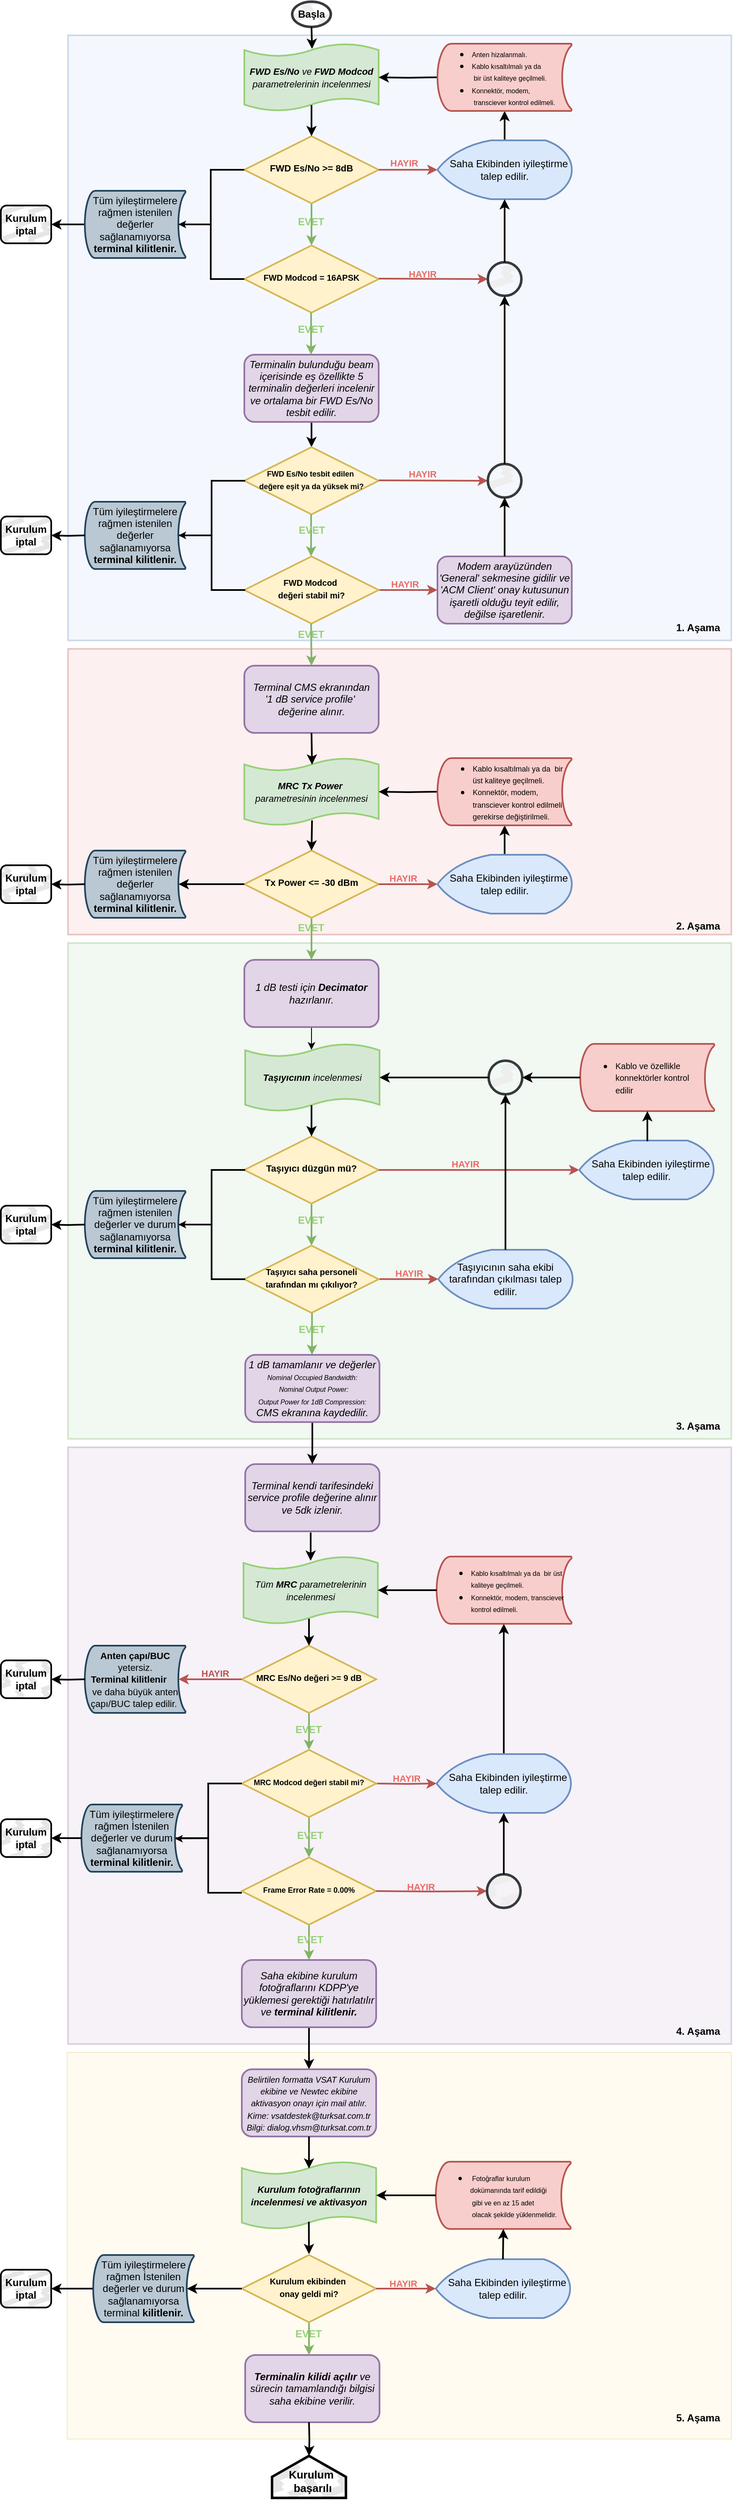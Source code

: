 <mxfile version="26.0.5">
  <diagram id="C5RBs43oDa-KdzZeNtuy" name="Page-1">
    <mxGraphModel dx="494" dy="266" grid="1" gridSize="10" guides="1" tooltips="1" connect="1" arrows="1" fold="1" page="1" pageScale="1" pageWidth="827" pageHeight="1169" background="#ffffff" math="0" shadow="0">
      <root>
        <mxCell id="WIyWlLk6GJQsqaUBKTNV-0" />
        <mxCell id="WIyWlLk6GJQsqaUBKTNV-1" parent="WIyWlLk6GJQsqaUBKTNV-0" />
        <mxCell id="prwoSBD-CgKoXIvh0HvR-2" value="" style="rounded=0;whiteSpace=wrap;html=1;fillColor=#fff2cc;strokeColor=#d6b656;opacity=30;" vertex="1" parent="WIyWlLk6GJQsqaUBKTNV-1">
          <mxGeometry x="259" y="2490" width="791" height="460" as="geometry" />
        </mxCell>
        <mxCell id="5Bd2yBQxAzqOlN45nOWx-119" value="" style="rounded=0;whiteSpace=wrap;html=1;fillColor=#e1d5e7;strokeColor=#9673a6;opacity=30;strokeWidth=2;" parent="WIyWlLk6GJQsqaUBKTNV-1" vertex="1">
          <mxGeometry x="260" y="1770" width="790" height="710" as="geometry" />
        </mxCell>
        <mxCell id="5Bd2yBQxAzqOlN45nOWx-117" value="" style="rounded=0;whiteSpace=wrap;html=1;fillColor=#d5e8d4;strokeColor=#82b366;opacity=30;strokeWidth=2;" parent="WIyWlLk6GJQsqaUBKTNV-1" vertex="1">
          <mxGeometry x="260" y="1170" width="790" height="590" as="geometry" />
        </mxCell>
        <mxCell id="5Bd2yBQxAzqOlN45nOWx-80" value="" style="rounded=0;whiteSpace=wrap;html=1;fillColor=#f8cecc;strokeColor=#b85450;opacity=30;strokeWidth=2;" parent="WIyWlLk6GJQsqaUBKTNV-1" vertex="1">
          <mxGeometry x="260" y="820" width="790" height="340" as="geometry" />
        </mxCell>
        <mxCell id="5Bd2yBQxAzqOlN45nOWx-58" value="" style="rounded=0;whiteSpace=wrap;html=1;fillColor=#dae8fc;strokeColor=#6c8ebf;opacity=30;strokeWidth=2;" parent="WIyWlLk6GJQsqaUBKTNV-1" vertex="1">
          <mxGeometry x="260" y="90" width="790" height="720" as="geometry" />
        </mxCell>
        <mxCell id="5Bd2yBQxAzqOlN45nOWx-18" style="edgeStyle=orthogonalEdgeStyle;rounded=0;orthogonalLoop=1;jettySize=auto;html=1;exitX=0.5;exitY=1;exitDx=0;exitDy=0;entryX=0.5;entryY=0;entryDx=0;entryDy=0;strokeWidth=2;" parent="WIyWlLk6GJQsqaUBKTNV-1" source="WIyWlLk6GJQsqaUBKTNV-3" target="5Bd2yBQxAzqOlN45nOWx-9" edge="1">
          <mxGeometry relative="1" as="geometry" />
        </mxCell>
        <mxCell id="WIyWlLk6GJQsqaUBKTNV-3" value="&lt;i&gt;&lt;font&gt;Terminalin bulunduğu beam içerisinde eş özellikte 5 terminalin değerleri incelenir ve ortalama bir FWD Es/No tesbit edilir.&lt;/font&gt;&lt;/i&gt;" style="rounded=1;whiteSpace=wrap;html=1;fontSize=12;glass=0;strokeWidth=2;shadow=0;fillColor=#e1d5e7;strokeColor=#9673a6;" parent="WIyWlLk6GJQsqaUBKTNV-1" vertex="1">
          <mxGeometry x="470" y="470" width="160" height="80" as="geometry" />
        </mxCell>
        <mxCell id="5Bd2yBQxAzqOlN45nOWx-16" style="edgeStyle=orthogonalEdgeStyle;rounded=0;orthogonalLoop=1;jettySize=auto;html=1;exitX=0.5;exitY=1;exitDx=0;exitDy=0;entryX=0.5;entryY=0;entryDx=0;entryDy=0;fillColor=#d5e8d4;strokeColor=#82b366;strokeWidth=2;" parent="WIyWlLk6GJQsqaUBKTNV-1" source="WIyWlLk6GJQsqaUBKTNV-6" target="5Bd2yBQxAzqOlN45nOWx-14" edge="1">
          <mxGeometry relative="1" as="geometry" />
        </mxCell>
        <mxCell id="WIyWlLk6GJQsqaUBKTNV-6" value="&lt;font style=&quot;font-size: 11px;&quot;&gt;&lt;b&gt;FWD Es/No &amp;gt;=&amp;nbsp;&lt;/b&gt;&lt;/font&gt;&lt;b style=&quot;background-color: transparent; color: light-dark(rgb(0, 0, 0), rgb(255, 255, 255)); font-size: 11px;&quot;&gt;8dB&lt;/b&gt;" style="rhombus;whiteSpace=wrap;html=1;shadow=0;fontFamily=Helvetica;fontSize=12;align=center;strokeWidth=2;spacing=6;spacingTop=-4;fillColor=#fff2cc;strokeColor=#d6b656;" parent="WIyWlLk6GJQsqaUBKTNV-1" vertex="1">
          <mxGeometry x="470" y="210" width="160" height="80" as="geometry" />
        </mxCell>
        <mxCell id="5Bd2yBQxAzqOlN45nOWx-3" value="&lt;b&gt;Başla&lt;/b&gt;" style="strokeWidth=3;html=1;shape=mxgraph.flowchart.start_1;whiteSpace=wrap;fillColor=#eeeeee;strokeColor=#36393d;fillStyle=zigzag-line;" parent="WIyWlLk6GJQsqaUBKTNV-1" vertex="1">
          <mxGeometry x="527" y="50" width="46" height="30" as="geometry" />
        </mxCell>
        <mxCell id="5Bd2yBQxAzqOlN45nOWx-9" value="&lt;b&gt;&lt;font style=&quot;font-size: 9px;&quot;&gt;FWD Es/No tesbit&amp;nbsp;&lt;/font&gt;&lt;span style=&quot;font-size: 9px; background-color: transparent; color: light-dark(rgb(0, 0, 0), rgb(255, 255, 255));&quot;&gt;edilen&amp;nbsp;&lt;/span&gt;&lt;/b&gt;&lt;div&gt;&lt;span style=&quot;font-size: 9px; background-color: transparent; color: light-dark(rgb(0, 0, 0), rgb(255, 255, 255));&quot;&gt;&lt;b&gt;değere eşit ya da yüksek mi?&lt;/b&gt;&lt;/span&gt;&lt;/div&gt;" style="rhombus;whiteSpace=wrap;html=1;shadow=0;fontFamily=Helvetica;fontSize=12;align=center;strokeWidth=2;spacing=6;spacingTop=-4;fillColor=#fff2cc;strokeColor=#d6b656;" parent="WIyWlLk6GJQsqaUBKTNV-1" vertex="1">
          <mxGeometry x="470" y="580" width="160" height="80" as="geometry" />
        </mxCell>
        <mxCell id="5Bd2yBQxAzqOlN45nOWx-11" value="&lt;i&gt;&lt;font style=&quot;font-size: 11px;&quot;&gt;&lt;b&gt;FWD Es/No&lt;/b&gt; ve &lt;b&gt;FWD Modcod&lt;/b&gt; parametrelerinin incelenmesi&lt;/font&gt;&lt;/i&gt;" style="shape=tape;whiteSpace=wrap;html=1;strokeWidth=2;size=0.19;fillColor=#d5e8d4;strokeColor=#97D077;" parent="WIyWlLk6GJQsqaUBKTNV-1" vertex="1">
          <mxGeometry x="470" y="100" width="160" height="80" as="geometry" />
        </mxCell>
        <mxCell id="5Bd2yBQxAzqOlN45nOWx-12" style="edgeStyle=orthogonalEdgeStyle;rounded=0;orthogonalLoop=1;jettySize=auto;html=1;exitX=0.5;exitY=1;exitDx=0;exitDy=0;exitPerimeter=0;entryX=0.504;entryY=0.076;entryDx=0;entryDy=0;entryPerimeter=0;strokeWidth=2;" parent="WIyWlLk6GJQsqaUBKTNV-1" source="5Bd2yBQxAzqOlN45nOWx-3" target="5Bd2yBQxAzqOlN45nOWx-11" edge="1">
          <mxGeometry relative="1" as="geometry" />
        </mxCell>
        <mxCell id="5Bd2yBQxAzqOlN45nOWx-14" value="&lt;font style=&quot;font-size: 10px;&quot;&gt;&lt;b&gt;FWD Modcod =&amp;nbsp;&lt;/b&gt;&lt;/font&gt;&lt;b style=&quot;font-size: 10px; background-color: transparent; color: light-dark(rgb(0, 0, 0), rgb(255, 255, 255));&quot;&gt;16APSK&lt;/b&gt;" style="rhombus;whiteSpace=wrap;html=1;shadow=0;fontFamily=Helvetica;fontSize=12;align=center;strokeWidth=2;spacing=6;spacingTop=-4;fillColor=#fff2cc;strokeColor=#d6b656;" parent="WIyWlLk6GJQsqaUBKTNV-1" vertex="1">
          <mxGeometry x="470" y="340" width="160" height="80" as="geometry" />
        </mxCell>
        <mxCell id="5Bd2yBQxAzqOlN45nOWx-15" style="edgeStyle=orthogonalEdgeStyle;rounded=0;orthogonalLoop=1;jettySize=auto;html=1;entryX=0.5;entryY=0;entryDx=0;entryDy=0;strokeWidth=2;" parent="WIyWlLk6GJQsqaUBKTNV-1" target="WIyWlLk6GJQsqaUBKTNV-6" edge="1">
          <mxGeometry relative="1" as="geometry">
            <mxPoint x="550" y="173" as="sourcePoint" />
          </mxGeometry>
        </mxCell>
        <mxCell id="5Bd2yBQxAzqOlN45nOWx-23" style="edgeStyle=orthogonalEdgeStyle;rounded=0;orthogonalLoop=1;jettySize=auto;html=1;exitX=0;exitY=0.5;exitDx=0;exitDy=0;entryX=1;entryY=0.5;entryDx=0;entryDy=0;entryPerimeter=0;strokeWidth=2;" parent="WIyWlLk6GJQsqaUBKTNV-1" target="5Bd2yBQxAzqOlN45nOWx-11" edge="1">
          <mxGeometry relative="1" as="geometry">
            <mxPoint x="700" y="140" as="sourcePoint" />
          </mxGeometry>
        </mxCell>
        <mxCell id="5Bd2yBQxAzqOlN45nOWx-27" style="edgeStyle=orthogonalEdgeStyle;rounded=0;orthogonalLoop=1;jettySize=auto;html=1;exitX=1;exitY=0.5;exitDx=0;exitDy=0;entryX=0;entryY=0.375;entryDx=0;entryDy=0;entryPerimeter=0;fillColor=#f8cecc;strokeColor=#b85450;strokeWidth=2;" parent="WIyWlLk6GJQsqaUBKTNV-1" source="WIyWlLk6GJQsqaUBKTNV-6" edge="1">
          <mxGeometry relative="1" as="geometry">
            <mxPoint x="700" y="250" as="targetPoint" />
          </mxGeometry>
        </mxCell>
        <mxCell id="5Bd2yBQxAzqOlN45nOWx-28" value="HAYIR" style="edgeLabel;html=1;align=center;verticalAlign=middle;resizable=0;points=[];fontColor=#EA6B66;fontStyle=1;labelBackgroundColor=none;" parent="5Bd2yBQxAzqOlN45nOWx-27" vertex="1" connectable="0">
          <mxGeometry x="-0.198" y="-1" relative="1" as="geometry">
            <mxPoint x="1" y="-9" as="offset" />
          </mxGeometry>
        </mxCell>
        <mxCell id="5Bd2yBQxAzqOlN45nOWx-29" style="edgeStyle=orthogonalEdgeStyle;rounded=0;orthogonalLoop=1;jettySize=auto;html=1;exitX=0.5;exitY=1;exitDx=0;exitDy=0;entryX=0.5;entryY=0;entryDx=0;entryDy=0;fillColor=#d5e8d4;strokeColor=#82b366;strokeWidth=2;" parent="WIyWlLk6GJQsqaUBKTNV-1" edge="1">
          <mxGeometry relative="1" as="geometry">
            <mxPoint x="549.5" y="420" as="sourcePoint" />
            <mxPoint x="549.5" y="470" as="targetPoint" />
          </mxGeometry>
        </mxCell>
        <mxCell id="5Bd2yBQxAzqOlN45nOWx-31" style="edgeStyle=orthogonalEdgeStyle;rounded=0;orthogonalLoop=1;jettySize=auto;html=1;exitX=1;exitY=0.5;exitDx=0;exitDy=0;entryX=0;entryY=0.5;entryDx=0;entryDy=0;entryPerimeter=0;fillColor=#f8cecc;strokeColor=#b85450;strokeWidth=2;" parent="WIyWlLk6GJQsqaUBKTNV-1" target="5Bd2yBQxAzqOlN45nOWx-41" edge="1">
          <mxGeometry relative="1" as="geometry">
            <mxPoint x="630" y="379.5" as="sourcePoint" />
            <mxPoint x="770" y="380" as="targetPoint" />
          </mxGeometry>
        </mxCell>
        <mxCell id="5Bd2yBQxAzqOlN45nOWx-32" value="HAYIR" style="edgeLabel;html=1;align=center;verticalAlign=middle;resizable=0;points=[];fontColor=#EA6B66;fontStyle=1;labelBackgroundColor=none;" parent="5Bd2yBQxAzqOlN45nOWx-31" vertex="1" connectable="0">
          <mxGeometry x="-0.198" y="-1" relative="1" as="geometry">
            <mxPoint y="-7" as="offset" />
          </mxGeometry>
        </mxCell>
        <mxCell id="5Bd2yBQxAzqOlN45nOWx-35" style="edgeStyle=orthogonalEdgeStyle;rounded=0;orthogonalLoop=1;jettySize=auto;html=1;exitX=0.5;exitY=0;exitDx=0;exitDy=0;exitPerimeter=0;entryX=0.5;entryY=1;entryDx=0;entryDy=0;strokeWidth=2;" parent="WIyWlLk6GJQsqaUBKTNV-1" source="5Bd2yBQxAzqOlN45nOWx-33" edge="1">
          <mxGeometry relative="1" as="geometry">
            <mxPoint x="780" y="180" as="targetPoint" />
          </mxGeometry>
        </mxCell>
        <mxCell id="5Bd2yBQxAzqOlN45nOWx-33" value="&amp;nbsp; &amp;nbsp;Saha Ekibinden iyileştirme talep edilir." style="strokeWidth=2;html=1;shape=mxgraph.flowchart.display;whiteSpace=wrap;fillColor=#dae8fc;strokeColor=#6c8ebf;" parent="WIyWlLk6GJQsqaUBKTNV-1" vertex="1">
          <mxGeometry x="700" y="215" width="160" height="70" as="geometry" />
        </mxCell>
        <mxCell id="5Bd2yBQxAzqOlN45nOWx-41" value="" style="strokeWidth=3;html=1;shape=mxgraph.flowchart.start_2;whiteSpace=wrap;fillColor=#eeeeee;strokeColor=#36393d;gradientColor=none;fillStyle=zigzag-line;" parent="WIyWlLk6GJQsqaUBKTNV-1" vertex="1">
          <mxGeometry x="760" y="360" width="40" height="40" as="geometry" />
        </mxCell>
        <mxCell id="5Bd2yBQxAzqOlN45nOWx-42" style="edgeStyle=orthogonalEdgeStyle;rounded=0;orthogonalLoop=1;jettySize=auto;html=1;exitX=0.5;exitY=1;exitDx=0;exitDy=0;entryX=0.5;entryY=0;entryDx=0;entryDy=0;fillColor=#d5e8d4;strokeColor=#82b366;strokeWidth=2;" parent="WIyWlLk6GJQsqaUBKTNV-1" edge="1">
          <mxGeometry relative="1" as="geometry">
            <mxPoint x="549.5" y="660" as="sourcePoint" />
            <mxPoint x="549.5" y="710" as="targetPoint" />
          </mxGeometry>
        </mxCell>
        <mxCell id="5Bd2yBQxAzqOlN45nOWx-43" value="&lt;font&gt;EVET&lt;/font&gt;" style="edgeLabel;html=1;align=center;verticalAlign=middle;resizable=0;points=[];fontStyle=1;fontColor=#97D077;labelBackgroundColor=none;fontSize=12;" parent="5Bd2yBQxAzqOlN45nOWx-42" vertex="1" connectable="0">
          <mxGeometry x="-0.291" y="2" relative="1" as="geometry">
            <mxPoint x="-2" y="1" as="offset" />
          </mxGeometry>
        </mxCell>
        <mxCell id="5Bd2yBQxAzqOlN45nOWx-44" style="edgeStyle=orthogonalEdgeStyle;rounded=0;orthogonalLoop=1;jettySize=auto;html=1;exitX=1;exitY=0.5;exitDx=0;exitDy=0;entryX=0;entryY=0.5;entryDx=0;entryDy=0;entryPerimeter=0;fillColor=#f8cecc;strokeColor=#b85450;strokeWidth=2;" parent="WIyWlLk6GJQsqaUBKTNV-1" target="5Bd2yBQxAzqOlN45nOWx-46" edge="1">
          <mxGeometry relative="1" as="geometry">
            <mxPoint x="630" y="619.5" as="sourcePoint" />
            <mxPoint x="770" y="620" as="targetPoint" />
          </mxGeometry>
        </mxCell>
        <mxCell id="5Bd2yBQxAzqOlN45nOWx-45" value="HAYIR" style="edgeLabel;html=1;align=center;verticalAlign=middle;resizable=0;points=[];fontColor=#EA6B66;fontStyle=1;labelBackgroundColor=none;" parent="5Bd2yBQxAzqOlN45nOWx-44" vertex="1" connectable="0">
          <mxGeometry x="-0.198" y="-1" relative="1" as="geometry">
            <mxPoint y="-9" as="offset" />
          </mxGeometry>
        </mxCell>
        <mxCell id="5Bd2yBQxAzqOlN45nOWx-46" value="" style="strokeWidth=3;html=1;shape=mxgraph.flowchart.start_2;whiteSpace=wrap;fillColor=#eeeeee;strokeColor=#36393d;fillStyle=zigzag-line;gradientColor=none;" parent="WIyWlLk6GJQsqaUBKTNV-1" vertex="1">
          <mxGeometry x="760" y="600" width="40" height="40" as="geometry" />
        </mxCell>
        <mxCell id="5Bd2yBQxAzqOlN45nOWx-47" style="edgeStyle=orthogonalEdgeStyle;rounded=0;orthogonalLoop=1;jettySize=auto;html=1;exitX=0.5;exitY=0;exitDx=0;exitDy=0;exitPerimeter=0;entryX=0.5;entryY=1;entryDx=0;entryDy=0;entryPerimeter=0;strokeWidth=2;" parent="WIyWlLk6GJQsqaUBKTNV-1" source="5Bd2yBQxAzqOlN45nOWx-46" target="5Bd2yBQxAzqOlN45nOWx-41" edge="1">
          <mxGeometry relative="1" as="geometry" />
        </mxCell>
        <mxCell id="5Bd2yBQxAzqOlN45nOWx-48" style="edgeStyle=orthogonalEdgeStyle;rounded=0;orthogonalLoop=1;jettySize=auto;html=1;exitX=0.5;exitY=0;exitDx=0;exitDy=0;exitPerimeter=0;entryX=0.5;entryY=1;entryDx=0;entryDy=0;entryPerimeter=0;strokeWidth=2;" parent="WIyWlLk6GJQsqaUBKTNV-1" source="5Bd2yBQxAzqOlN45nOWx-41" target="5Bd2yBQxAzqOlN45nOWx-33" edge="1">
          <mxGeometry relative="1" as="geometry" />
        </mxCell>
        <mxCell id="prwoSBD-CgKoXIvh0HvR-134" style="edgeStyle=orthogonalEdgeStyle;rounded=0;orthogonalLoop=1;jettySize=auto;html=1;exitX=1;exitY=0.5;exitDx=0;exitDy=0;entryX=0;entryY=0.5;entryDx=0;entryDy=0;strokeWidth=2;strokeColor=#B85450;" edge="1" parent="WIyWlLk6GJQsqaUBKTNV-1" source="5Bd2yBQxAzqOlN45nOWx-49" target="prwoSBD-CgKoXIvh0HvR-132">
          <mxGeometry relative="1" as="geometry" />
        </mxCell>
        <mxCell id="5Bd2yBQxAzqOlN45nOWx-49" value="&lt;font style=&quot;font-size: 10px;&quot;&gt;&lt;b style=&quot;&quot;&gt;FWD Modcod&amp;nbsp;&lt;/b&gt;&lt;/font&gt;&lt;div&gt;&lt;font style=&quot;font-size: 10px;&quot;&gt;&lt;b style=&quot;&quot;&gt;değeri stabil mi?&lt;/b&gt;&lt;/font&gt;&lt;/div&gt;" style="rhombus;whiteSpace=wrap;html=1;shadow=0;fontFamily=Helvetica;fontSize=12;align=center;strokeWidth=2;spacing=6;spacingTop=-4;fillColor=#fff2cc;strokeColor=#d6b656;" parent="WIyWlLk6GJQsqaUBKTNV-1" vertex="1">
          <mxGeometry x="470" y="710" width="160" height="80" as="geometry" />
        </mxCell>
        <mxCell id="5Bd2yBQxAzqOlN45nOWx-54" style="edgeStyle=orthogonalEdgeStyle;rounded=0;orthogonalLoop=1;jettySize=auto;html=1;exitX=0.5;exitY=1;exitDx=0;exitDy=0;entryX=0.5;entryY=0;entryDx=0;entryDy=0;fillColor=#d5e8d4;strokeColor=#82b366;strokeWidth=2;" parent="WIyWlLk6GJQsqaUBKTNV-1" target="5Bd2yBQxAzqOlN45nOWx-68" edge="1">
          <mxGeometry relative="1" as="geometry">
            <mxPoint x="549.5" y="790" as="sourcePoint" />
            <mxPoint x="549.5" y="840" as="targetPoint" />
          </mxGeometry>
        </mxCell>
        <mxCell id="5Bd2yBQxAzqOlN45nOWx-59" value="&lt;font&gt;EVET&lt;/font&gt;" style="edgeLabel;html=1;align=center;verticalAlign=middle;resizable=0;points=[];fontStyle=1;fontColor=#97D077;labelBackgroundColor=none;fontSize=12;" parent="WIyWlLk6GJQsqaUBKTNV-1" vertex="1" connectable="0">
          <mxGeometry x="549" y="440" as="geometry" />
        </mxCell>
        <mxCell id="5Bd2yBQxAzqOlN45nOWx-63" value="&lt;font&gt;EVET&lt;/font&gt;" style="edgeLabel;html=1;align=center;verticalAlign=middle;resizable=0;points=[];fontStyle=1;fontColor=#97D077;labelBackgroundColor=none;fontSize=12;" parent="WIyWlLk6GJQsqaUBKTNV-1" vertex="1" connectable="0">
          <mxGeometry x="548" y="310" as="geometry">
            <mxPoint x="1" y="2" as="offset" />
          </mxGeometry>
        </mxCell>
        <mxCell id="5Bd2yBQxAzqOlN45nOWx-64" value="&lt;font&gt;EVET&lt;/font&gt;" style="edgeLabel;html=1;align=center;verticalAlign=middle;resizable=0;points=[];fontStyle=1;fontColor=#97D077;labelBackgroundColor=none;fontSize=12;" parent="WIyWlLk6GJQsqaUBKTNV-1" vertex="1" connectable="0">
          <mxGeometry x="549" y="803" as="geometry" />
        </mxCell>
        <mxCell id="5Bd2yBQxAzqOlN45nOWx-65" value="&lt;b&gt;1. Aşama&lt;/b&gt;" style="text;html=1;align=center;verticalAlign=middle;resizable=0;points=[];autosize=1;strokeColor=none;fillColor=none;" parent="WIyWlLk6GJQsqaUBKTNV-1" vertex="1">
          <mxGeometry x="970" y="780" width="80" height="30" as="geometry" />
        </mxCell>
        <mxCell id="5Bd2yBQxAzqOlN45nOWx-66" value="&lt;span style=&quot;font-size: 11px;&quot;&gt;&lt;i style=&quot;&quot;&gt;&lt;b&gt;MRC Tx Power&amp;nbsp;&lt;/b&gt;&lt;/i&gt;&lt;/span&gt;&lt;div&gt;&lt;span style=&quot;font-size: 11px;&quot;&gt;&lt;i style=&quot;&quot;&gt;parametresinin incelenmesi&lt;/i&gt;&lt;/span&gt;&lt;/div&gt;" style="shape=tape;whiteSpace=wrap;html=1;strokeWidth=2;size=0.19;fillColor=#d5e8d4;strokeColor=#97D077;" parent="WIyWlLk6GJQsqaUBKTNV-1" vertex="1">
          <mxGeometry x="470" y="950" width="160" height="80" as="geometry" />
        </mxCell>
        <mxCell id="5Bd2yBQxAzqOlN45nOWx-68" value="&lt;i&gt;&lt;font&gt;Terminal CMS ekranından&lt;/font&gt;&lt;/i&gt;&lt;div&gt;&lt;i&gt;&lt;font&gt;&#39;1 dB service profile&#39;&amp;nbsp;&lt;/font&gt;&lt;/i&gt;&lt;/div&gt;&lt;div&gt;&lt;i&gt;&lt;font&gt;değerine alınır.&lt;/font&gt;&lt;/i&gt;&lt;/div&gt;" style="rounded=1;whiteSpace=wrap;html=1;fontSize=12;glass=0;strokeWidth=2;shadow=0;fillColor=#e1d5e7;strokeColor=#9673a6;" parent="WIyWlLk6GJQsqaUBKTNV-1" vertex="1">
          <mxGeometry x="470" y="840" width="160" height="80" as="geometry" />
        </mxCell>
        <mxCell id="5Bd2yBQxAzqOlN45nOWx-69" style="edgeStyle=orthogonalEdgeStyle;rounded=0;orthogonalLoop=1;jettySize=auto;html=1;exitX=0.5;exitY=1;exitDx=0;exitDy=0;entryX=0.504;entryY=0.097;entryDx=0;entryDy=0;entryPerimeter=0;strokeWidth=2;" parent="WIyWlLk6GJQsqaUBKTNV-1" source="5Bd2yBQxAzqOlN45nOWx-68" target="5Bd2yBQxAzqOlN45nOWx-66" edge="1">
          <mxGeometry relative="1" as="geometry" />
        </mxCell>
        <mxCell id="5Bd2yBQxAzqOlN45nOWx-70" style="edgeStyle=orthogonalEdgeStyle;rounded=0;orthogonalLoop=1;jettySize=auto;html=1;exitX=0.5;exitY=1;exitDx=0;exitDy=0;fillColor=#d5e8d4;strokeColor=#82b366;strokeWidth=2;" parent="WIyWlLk6GJQsqaUBKTNV-1" source="5Bd2yBQxAzqOlN45nOWx-71" edge="1">
          <mxGeometry relative="1" as="geometry">
            <mxPoint x="550" y="1190" as="targetPoint" />
          </mxGeometry>
        </mxCell>
        <mxCell id="5Bd2yBQxAzqOlN45nOWx-71" value="&lt;span style=&quot;font-size: 11px;&quot;&gt;&lt;b&gt;Tx Power &amp;lt;= -30 dBm&lt;/b&gt;&lt;/span&gt;" style="rhombus;whiteSpace=wrap;html=1;shadow=0;fontFamily=Helvetica;fontSize=12;align=center;strokeWidth=2;spacing=6;spacingTop=-4;fillColor=#fff2cc;strokeColor=#d6b656;" parent="WIyWlLk6GJQsqaUBKTNV-1" vertex="1">
          <mxGeometry x="470" y="1060" width="160" height="80" as="geometry" />
        </mxCell>
        <mxCell id="5Bd2yBQxAzqOlN45nOWx-72" style="edgeStyle=orthogonalEdgeStyle;rounded=0;orthogonalLoop=1;jettySize=auto;html=1;exitX=1;exitY=0.5;exitDx=0;exitDy=0;entryX=0;entryY=0.5;entryDx=0;entryDy=0;entryPerimeter=0;fillColor=#f8cecc;strokeColor=#b85450;strokeWidth=2;" parent="WIyWlLk6GJQsqaUBKTNV-1" source="5Bd2yBQxAzqOlN45nOWx-71" target="5Bd2yBQxAzqOlN45nOWx-74" edge="1">
          <mxGeometry relative="1" as="geometry">
            <mxPoint x="700" y="1089" as="targetPoint" />
          </mxGeometry>
        </mxCell>
        <mxCell id="5Bd2yBQxAzqOlN45nOWx-73" value="HAYIR" style="edgeLabel;html=1;align=center;verticalAlign=middle;resizable=0;points=[];fontColor=#EA6B66;fontStyle=1;labelBackgroundColor=none;" parent="5Bd2yBQxAzqOlN45nOWx-72" vertex="1" connectable="0">
          <mxGeometry x="-0.198" y="-1" relative="1" as="geometry">
            <mxPoint x="1" y="-8" as="offset" />
          </mxGeometry>
        </mxCell>
        <mxCell id="5Bd2yBQxAzqOlN45nOWx-78" style="edgeStyle=orthogonalEdgeStyle;rounded=0;orthogonalLoop=1;jettySize=auto;html=1;exitX=0.5;exitY=0;exitDx=0;exitDy=0;exitPerimeter=0;entryX=0.5;entryY=1;entryDx=0;entryDy=0;strokeWidth=2;" parent="WIyWlLk6GJQsqaUBKTNV-1" source="5Bd2yBQxAzqOlN45nOWx-74" edge="1">
          <mxGeometry relative="1" as="geometry">
            <mxPoint x="780" y="1030" as="targetPoint" />
          </mxGeometry>
        </mxCell>
        <mxCell id="5Bd2yBQxAzqOlN45nOWx-74" value="&amp;nbsp; &amp;nbsp;Saha Ekibinden iyileştirme talep edilir." style="strokeWidth=2;html=1;shape=mxgraph.flowchart.display;whiteSpace=wrap;fillColor=#dae8fc;strokeColor=#6c8ebf;" parent="WIyWlLk6GJQsqaUBKTNV-1" vertex="1">
          <mxGeometry x="700" y="1065" width="160" height="70" as="geometry" />
        </mxCell>
        <mxCell id="5Bd2yBQxAzqOlN45nOWx-75" value="&lt;font&gt;EVET&lt;/font&gt;" style="edgeLabel;html=1;align=center;verticalAlign=middle;resizable=0;points=[];fontStyle=1;fontColor=#97D077;labelBackgroundColor=none;fontSize=12;" parent="WIyWlLk6GJQsqaUBKTNV-1" vertex="1" connectable="0">
          <mxGeometry x="548" y="1150" as="geometry">
            <mxPoint x="1" y="2" as="offset" />
          </mxGeometry>
        </mxCell>
        <mxCell id="5Bd2yBQxAzqOlN45nOWx-76" style="edgeStyle=orthogonalEdgeStyle;rounded=0;orthogonalLoop=1;jettySize=auto;html=1;exitX=0.504;exitY=0.927;exitDx=0;exitDy=0;entryX=0.5;entryY=0;entryDx=0;entryDy=0;exitPerimeter=0;strokeWidth=2;" parent="WIyWlLk6GJQsqaUBKTNV-1" source="5Bd2yBQxAzqOlN45nOWx-66" target="5Bd2yBQxAzqOlN45nOWx-71" edge="1">
          <mxGeometry relative="1" as="geometry" />
        </mxCell>
        <mxCell id="5Bd2yBQxAzqOlN45nOWx-79" style="edgeStyle=orthogonalEdgeStyle;rounded=0;orthogonalLoop=1;jettySize=auto;html=1;exitX=0;exitY=0.5;exitDx=0;exitDy=0;entryX=1;entryY=0.5;entryDx=0;entryDy=0;entryPerimeter=0;strokeWidth=2;" parent="WIyWlLk6GJQsqaUBKTNV-1" target="5Bd2yBQxAzqOlN45nOWx-66" edge="1">
          <mxGeometry relative="1" as="geometry">
            <mxPoint x="700" y="990" as="sourcePoint" />
          </mxGeometry>
        </mxCell>
        <mxCell id="5Bd2yBQxAzqOlN45nOWx-81" value="&lt;b&gt;2. Aşama&lt;/b&gt;" style="text;html=1;align=center;verticalAlign=middle;resizable=0;points=[];autosize=1;strokeColor=none;fillColor=none;" parent="WIyWlLk6GJQsqaUBKTNV-1" vertex="1">
          <mxGeometry x="970" y="1135" width="80" height="30" as="geometry" />
        </mxCell>
        <mxCell id="TUuh9IdBC7cPWgq54uRr-1" style="edgeStyle=orthogonalEdgeStyle;rounded=0;orthogonalLoop=1;jettySize=auto;html=1;exitX=0.5;exitY=1;exitDx=0;exitDy=0;" parent="WIyWlLk6GJQsqaUBKTNV-1" source="5Bd2yBQxAzqOlN45nOWx-82" edge="1">
          <mxGeometry relative="1" as="geometry">
            <mxPoint x="550" y="1297" as="targetPoint" />
          </mxGeometry>
        </mxCell>
        <mxCell id="5Bd2yBQxAzqOlN45nOWx-82" value="&lt;i&gt;1 dB testi için &lt;b&gt;Decimator &lt;/b&gt;hazırlanır.&lt;/i&gt;" style="rounded=1;whiteSpace=wrap;html=1;fontSize=12;glass=0;strokeWidth=2;shadow=0;fillColor=#e1d5e7;strokeColor=#9673a6;" parent="WIyWlLk6GJQsqaUBKTNV-1" vertex="1">
          <mxGeometry x="470" y="1190" width="160" height="80" as="geometry" />
        </mxCell>
        <mxCell id="5Bd2yBQxAzqOlN45nOWx-86" value="&lt;ul style=&quot;text-align: left;&quot;&gt;&lt;li&gt;&lt;span style=&quot;background-color: transparent; color: light-dark(rgb(0, 0, 0), rgb(255, 255, 255));&quot;&gt;&lt;font style=&quot;font-size: 8px;&quot;&gt;Anten hizalanmalı.&lt;/font&gt;&lt;/span&gt;&lt;/li&gt;&lt;li&gt;&lt;span style=&quot;background-color: transparent; color: light-dark(rgb(0, 0, 0), rgb(255, 255, 255));&quot;&gt;&lt;font style=&quot;font-size: 8px;&quot;&gt;Kablo kısaltılmalı ya da&amp;nbsp; &amp;nbsp; &amp;nbsp; &amp;nbsp; &amp;nbsp; &amp;nbsp; &amp;nbsp; &amp;nbsp; &amp;nbsp;bir üst kaliteye geçilmeli.&lt;/font&gt;&lt;/span&gt;&lt;/li&gt;&lt;li&gt;&lt;span style=&quot;background-color: transparent; color: light-dark(rgb(0, 0, 0), rgb(255, 255, 255));&quot;&gt;&lt;font style=&quot;font-size: 8px;&quot;&gt;Konnektör, modem,&amp;nbsp; &amp;nbsp; &amp;nbsp;transciever kontrol edilmeli.&amp;nbsp;&lt;/font&gt;&lt;/span&gt;&lt;/li&gt;&lt;/ul&gt;" style="strokeWidth=2;html=1;shape=mxgraph.flowchart.stored_data;whiteSpace=wrap;fillColor=#f8cecc;strokeColor=#b85450;" parent="WIyWlLk6GJQsqaUBKTNV-1" vertex="1">
          <mxGeometry x="700" y="100" width="160" height="80" as="geometry" />
        </mxCell>
        <mxCell id="5Bd2yBQxAzqOlN45nOWx-88" value="&lt;ul&gt;&lt;li&gt;&lt;span style=&quot;background-color: transparent; color: light-dark(rgb(0, 0, 0), rgb(255, 255, 255));&quot;&gt;&lt;font style=&quot;font-size: 9px;&quot;&gt;Kablo kısaltılmalı ya da&amp;nbsp; bir üst kaliteye geçilmeli.&lt;/font&gt;&lt;/span&gt;&lt;/li&gt;&lt;li&gt;&lt;span style=&quot;background-color: transparent; color: light-dark(rgb(0, 0, 0), rgb(255, 255, 255));&quot;&gt;&lt;font style=&quot;font-size: 9px;&quot;&gt;Konnektör, modem, transciever kontrol edilmeli gerekirse değiştirilmeli.&amp;nbsp;&lt;/font&gt;&lt;/span&gt;&lt;/li&gt;&lt;/ul&gt;" style="strokeWidth=2;html=1;shape=mxgraph.flowchart.stored_data;whiteSpace=wrap;fillColor=#f8cecc;strokeColor=#b85450;align=left;" parent="WIyWlLk6GJQsqaUBKTNV-1" vertex="1">
          <mxGeometry x="700" y="950" width="160" height="80" as="geometry" />
        </mxCell>
        <mxCell id="5Bd2yBQxAzqOlN45nOWx-89" value="&lt;i&gt;Terminal kendi tarifesindeki service profile değerine alınır ve 5dk izlenir.&lt;/i&gt;" style="rounded=1;whiteSpace=wrap;html=1;fontSize=12;glass=0;strokeWidth=2;shadow=0;fillColor=#e1d5e7;strokeColor=#9673a6;" parent="WIyWlLk6GJQsqaUBKTNV-1" vertex="1">
          <mxGeometry x="471" y="1790" width="160" height="80" as="geometry" />
        </mxCell>
        <mxCell id="5Bd2yBQxAzqOlN45nOWx-93" style="edgeStyle=orthogonalEdgeStyle;rounded=0;orthogonalLoop=1;jettySize=auto;html=1;exitX=0.5;exitY=1;exitDx=0;exitDy=0;fillColor=#d5e8d4;strokeColor=#82b366;strokeWidth=2;entryX=0.5;entryY=0;entryDx=0;entryDy=0;" parent="WIyWlLk6GJQsqaUBKTNV-1" source="5Bd2yBQxAzqOlN45nOWx-94" target="5Bd2yBQxAzqOlN45nOWx-106" edge="1">
          <mxGeometry relative="1" as="geometry">
            <mxPoint x="547" y="2136" as="targetPoint" />
          </mxGeometry>
        </mxCell>
        <mxCell id="5Bd2yBQxAzqOlN45nOWx-94" value="&lt;b style=&quot;&quot;&gt;&lt;font style=&quot;font-size: 10px;&quot;&gt;MRC Es/No değeri &amp;gt;= 9 dB&lt;/font&gt;&lt;/b&gt;" style="rhombus;whiteSpace=wrap;html=1;shadow=0;fontFamily=Helvetica;fontSize=12;align=center;strokeWidth=2;spacing=6;spacingTop=-4;fillColor=#fff2cc;strokeColor=#d6b656;" parent="WIyWlLk6GJQsqaUBKTNV-1" vertex="1">
          <mxGeometry x="467" y="2006" width="160" height="80" as="geometry" />
        </mxCell>
        <mxCell id="5Bd2yBQxAzqOlN45nOWx-95" style="edgeStyle=orthogonalEdgeStyle;rounded=0;orthogonalLoop=1;jettySize=auto;html=1;exitX=1;exitY=0.5;exitDx=0;exitDy=0;fillColor=#f8cecc;strokeColor=#b85450;strokeWidth=2;entryX=0;entryY=0.5;entryDx=0;entryDy=0;entryPerimeter=0;" parent="WIyWlLk6GJQsqaUBKTNV-1" edge="1" target="5Bd2yBQxAzqOlN45nOWx-124">
          <mxGeometry relative="1" as="geometry">
            <mxPoint x="679" y="2171" as="targetPoint" />
            <mxPoint x="627" y="2170" as="sourcePoint" />
          </mxGeometry>
        </mxCell>
        <mxCell id="5Bd2yBQxAzqOlN45nOWx-96" value="HAYIR" style="edgeLabel;html=1;align=center;verticalAlign=middle;resizable=0;points=[];fontColor=#EA6B66;fontStyle=1;labelBackgroundColor=none;" parent="5Bd2yBQxAzqOlN45nOWx-95" vertex="1" connectable="0">
          <mxGeometry x="-0.198" y="-1" relative="1" as="geometry">
            <mxPoint x="7" y="-8" as="offset" />
          </mxGeometry>
        </mxCell>
        <mxCell id="5Bd2yBQxAzqOlN45nOWx-97" value="&lt;font&gt;EVET&lt;/font&gt;" style="edgeLabel;html=1;align=center;verticalAlign=middle;resizable=0;points=[];fontStyle=1;fontColor=#97D077;labelBackgroundColor=none;fontSize=12;" parent="WIyWlLk6GJQsqaUBKTNV-1" vertex="1" connectable="0">
          <mxGeometry x="545" y="2104" as="geometry">
            <mxPoint x="1" y="2" as="offset" />
          </mxGeometry>
        </mxCell>
        <mxCell id="5Bd2yBQxAzqOlN45nOWx-105" style="edgeStyle=orthogonalEdgeStyle;rounded=0;orthogonalLoop=1;jettySize=auto;html=1;exitX=0.5;exitY=1;exitDx=0;exitDy=0;fillColor=#d5e8d4;strokeColor=#82b366;strokeWidth=2;entryX=0.5;entryY=0;entryDx=0;entryDy=0;" parent="WIyWlLk6GJQsqaUBKTNV-1" source="5Bd2yBQxAzqOlN45nOWx-106" target="5Bd2yBQxAzqOlN45nOWx-113" edge="1">
          <mxGeometry relative="1" as="geometry">
            <mxPoint x="547" y="2268" as="targetPoint" />
          </mxGeometry>
        </mxCell>
        <mxCell id="5Bd2yBQxAzqOlN45nOWx-106" value="&lt;b style=&quot;&quot;&gt;&lt;font style=&quot;font-size: 9px;&quot;&gt;MRC Modcod değeri stabil mi?&lt;/font&gt;&lt;/b&gt;" style="rhombus;whiteSpace=wrap;html=1;shadow=0;fontFamily=Helvetica;fontSize=12;align=center;strokeWidth=2;spacing=6;spacingTop=-4;fillColor=#fff2cc;strokeColor=#d6b656;" parent="WIyWlLk6GJQsqaUBKTNV-1" vertex="1">
          <mxGeometry x="467" y="2130" width="160" height="80" as="geometry" />
        </mxCell>
        <mxCell id="5Bd2yBQxAzqOlN45nOWx-109" value="&lt;font&gt;EVET&lt;/font&gt;" style="edgeLabel;html=1;align=center;verticalAlign=middle;resizable=0;points=[];fontStyle=1;fontColor=#97D077;labelBackgroundColor=none;fontSize=12;" parent="WIyWlLk6GJQsqaUBKTNV-1" vertex="1" connectable="0">
          <mxGeometry x="547" y="2230" as="geometry">
            <mxPoint x="1" y="2" as="offset" />
          </mxGeometry>
        </mxCell>
        <mxCell id="5Bd2yBQxAzqOlN45nOWx-112" style="edgeStyle=orthogonalEdgeStyle;rounded=0;orthogonalLoop=1;jettySize=auto;html=1;exitX=0.5;exitY=1;exitDx=0;exitDy=0;fillColor=#d5e8d4;strokeColor=#82b366;strokeWidth=2;" parent="WIyWlLk6GJQsqaUBKTNV-1" source="5Bd2yBQxAzqOlN45nOWx-113" edge="1">
          <mxGeometry relative="1" as="geometry">
            <mxPoint x="547" y="2380" as="targetPoint" />
          </mxGeometry>
        </mxCell>
        <mxCell id="5Bd2yBQxAzqOlN45nOWx-113" value="&lt;b style=&quot;&quot;&gt;&lt;font style=&quot;font-size: 9px;&quot;&gt;Frame Error Rate = 0.00%&lt;/font&gt;&lt;/b&gt;" style="rhombus;whiteSpace=wrap;html=1;shadow=0;fontFamily=Helvetica;fontSize=12;align=center;strokeWidth=2;spacing=6;spacingTop=-4;fillColor=#fff2cc;strokeColor=#d6b656;" parent="WIyWlLk6GJQsqaUBKTNV-1" vertex="1">
          <mxGeometry x="467" y="2258" width="160" height="80" as="geometry" />
        </mxCell>
        <mxCell id="5Bd2yBQxAzqOlN45nOWx-116" value="&lt;font&gt;EVET&lt;/font&gt;" style="edgeLabel;html=1;align=center;verticalAlign=middle;resizable=0;points=[];fontStyle=1;fontColor=#97D077;labelBackgroundColor=none;fontSize=12;" parent="WIyWlLk6GJQsqaUBKTNV-1" vertex="1" connectable="0">
          <mxGeometry x="547" y="2354" as="geometry">
            <mxPoint x="1" y="2" as="offset" />
          </mxGeometry>
        </mxCell>
        <mxCell id="5Bd2yBQxAzqOlN45nOWx-118" value="&lt;b&gt;3. Aşama&lt;/b&gt;" style="text;html=1;align=center;verticalAlign=middle;resizable=0;points=[];autosize=1;strokeColor=none;fillColor=none;" parent="WIyWlLk6GJQsqaUBKTNV-1" vertex="1">
          <mxGeometry x="970" y="1730" width="80" height="30" as="geometry" />
        </mxCell>
        <mxCell id="5Bd2yBQxAzqOlN45nOWx-123" style="edgeStyle=orthogonalEdgeStyle;rounded=0;orthogonalLoop=1;jettySize=auto;html=1;exitX=0.5;exitY=0;exitDx=0;exitDy=0;exitPerimeter=0;entryX=0.5;entryY=1;entryDx=0;entryDy=0;strokeWidth=2;" parent="WIyWlLk6GJQsqaUBKTNV-1" source="5Bd2yBQxAzqOlN45nOWx-124" edge="1">
          <mxGeometry relative="1" as="geometry">
            <mxPoint x="779" y="1980" as="targetPoint" />
          </mxGeometry>
        </mxCell>
        <mxCell id="5Bd2yBQxAzqOlN45nOWx-124" value="&amp;nbsp; &amp;nbsp;Saha Ekibinden iyileştirme talep edilir." style="strokeWidth=2;html=1;shape=mxgraph.flowchart.display;whiteSpace=wrap;fillColor=#dae8fc;strokeColor=#6c8ebf;" parent="WIyWlLk6GJQsqaUBKTNV-1" vertex="1">
          <mxGeometry x="699" y="2135" width="160" height="70" as="geometry" />
        </mxCell>
        <mxCell id="5Bd2yBQxAzqOlN45nOWx-127" value="&lt;ul style=&quot;text-align: left;&quot;&gt;&lt;li&gt;&lt;font style=&quot;font-size: 8px;&quot;&gt;Kablo kısaltılmalı ya da&amp;nbsp; bir üst kaliteye geçilmeli.&lt;/font&gt;&lt;/li&gt;&lt;li&gt;&lt;span style=&quot;background-color: transparent; color: light-dark(rgb(0, 0, 0), rgb(255, 255, 255));&quot;&gt;&lt;font style=&quot;font-size: 8px;&quot;&gt;Konnektör, modem, transciever kontrol edilmeli.&amp;nbsp;&lt;/font&gt;&lt;/span&gt;&lt;/li&gt;&lt;/ul&gt;" style="strokeWidth=2;html=1;shape=mxgraph.flowchart.stored_data;whiteSpace=wrap;fillColor=#f8cecc;strokeColor=#b85450;" parent="WIyWlLk6GJQsqaUBKTNV-1" vertex="1">
          <mxGeometry x="699" y="1900" width="161" height="80" as="geometry" />
        </mxCell>
        <mxCell id="5Bd2yBQxAzqOlN45nOWx-128" style="edgeStyle=orthogonalEdgeStyle;rounded=0;orthogonalLoop=1;jettySize=auto;html=1;exitX=1;exitY=0.5;exitDx=0;exitDy=0;entryX=0;entryY=0.5;entryDx=0;entryDy=0;entryPerimeter=0;fillColor=#f8cecc;strokeColor=#b85450;strokeWidth=2;" parent="WIyWlLk6GJQsqaUBKTNV-1" target="5Bd2yBQxAzqOlN45nOWx-130" edge="1">
          <mxGeometry relative="1" as="geometry">
            <mxPoint x="627" y="2298" as="sourcePoint" />
            <mxPoint x="769" y="2308" as="targetPoint" />
          </mxGeometry>
        </mxCell>
        <mxCell id="5Bd2yBQxAzqOlN45nOWx-129" value="HAYIR" style="edgeLabel;html=1;align=center;verticalAlign=middle;resizable=0;points=[];fontColor=#EA6B66;fontStyle=1;labelBackgroundColor=none;" parent="5Bd2yBQxAzqOlN45nOWx-128" vertex="1" connectable="0">
          <mxGeometry x="-0.198" y="-1" relative="1" as="geometry">
            <mxPoint y="-7" as="offset" />
          </mxGeometry>
        </mxCell>
        <mxCell id="5Bd2yBQxAzqOlN45nOWx-130" value="" style="strokeWidth=3;html=1;shape=mxgraph.flowchart.start_2;whiteSpace=wrap;fillColor=#eeeeee;strokeColor=#36393d;gradientColor=none;fillStyle=zigzag-line;" parent="WIyWlLk6GJQsqaUBKTNV-1" vertex="1">
          <mxGeometry x="759" y="2278" width="40" height="40" as="geometry" />
        </mxCell>
        <mxCell id="5Bd2yBQxAzqOlN45nOWx-132" style="edgeStyle=orthogonalEdgeStyle;rounded=0;orthogonalLoop=1;jettySize=auto;html=1;exitX=0.5;exitY=0;exitDx=0;exitDy=0;exitPerimeter=0;strokeWidth=2;entryX=0.5;entryY=1;entryDx=0;entryDy=0;entryPerimeter=0;" parent="WIyWlLk6GJQsqaUBKTNV-1" source="5Bd2yBQxAzqOlN45nOWx-130" target="5Bd2yBQxAzqOlN45nOWx-124" edge="1">
          <mxGeometry relative="1" as="geometry">
            <mxPoint x="779" y="2230" as="targetPoint" />
          </mxGeometry>
        </mxCell>
        <mxCell id="5Bd2yBQxAzqOlN45nOWx-133" value="&lt;b&gt;4. Aşama&lt;/b&gt;" style="text;html=1;align=center;verticalAlign=middle;resizable=0;points=[];autosize=1;strokeColor=none;fillColor=none;" parent="WIyWlLk6GJQsqaUBKTNV-1" vertex="1">
          <mxGeometry x="970" y="2450" width="80" height="30" as="geometry" />
        </mxCell>
        <mxCell id="prwoSBD-CgKoXIvh0HvR-1" style="edgeStyle=orthogonalEdgeStyle;rounded=0;orthogonalLoop=1;jettySize=auto;html=1;exitX=0.5;exitY=1;exitDx=0;exitDy=0;entryX=0.5;entryY=0;entryDx=0;entryDy=0;strokeWidth=2;" edge="1" parent="WIyWlLk6GJQsqaUBKTNV-1" source="5Bd2yBQxAzqOlN45nOWx-134" target="prwoSBD-CgKoXIvh0HvR-0">
          <mxGeometry relative="1" as="geometry" />
        </mxCell>
        <mxCell id="5Bd2yBQxAzqOlN45nOWx-134" value="&lt;i&gt;Saha ekibine kurulum fotoğraflarını KDPP&#39;ye yüklemesi gerektiği hatırlatılır&lt;/i&gt;&lt;div&gt;&lt;i&gt;ve &lt;b&gt;terminal kilitlenir.&lt;/b&gt;&lt;/i&gt;&lt;/div&gt;" style="rounded=1;whiteSpace=wrap;html=1;fontSize=12;glass=0;strokeWidth=2;shadow=0;fillColor=#e1d5e7;strokeColor=#9673a6;" parent="WIyWlLk6GJQsqaUBKTNV-1" vertex="1">
          <mxGeometry x="467" y="2380" width="160" height="80" as="geometry" />
        </mxCell>
        <mxCell id="TUuh9IdBC7cPWgq54uRr-3" value="" style="edgeStyle=orthogonalEdgeStyle;rounded=0;orthogonalLoop=1;jettySize=auto;html=1;strokeWidth=2;" parent="WIyWlLk6GJQsqaUBKTNV-1" edge="1">
          <mxGeometry relative="1" as="geometry">
            <mxPoint x="549.02" y="1871.36" as="sourcePoint" />
            <mxPoint x="549" y="1905" as="targetPoint" />
            <Array as="points">
              <mxPoint x="549.02" y="1890.36" />
            </Array>
          </mxGeometry>
        </mxCell>
        <mxCell id="TUuh9IdBC7cPWgq54uRr-0" value="&lt;i style=&quot;font-size: 11px; background-color: transparent; color: light-dark(rgb(0, 0, 0), rgb(255, 255, 255));&quot;&gt;Tüm&lt;b&gt; MRC &lt;/b&gt;parametrelerinin incelenmesi&lt;/i&gt;" style="shape=tape;whiteSpace=wrap;html=1;strokeWidth=2;size=0.19;fillColor=#d5e8d4;strokeColor=#97D077;" parent="WIyWlLk6GJQsqaUBKTNV-1" vertex="1">
          <mxGeometry x="469" y="1900" width="160" height="80" as="geometry" />
        </mxCell>
        <mxCell id="TUuh9IdBC7cPWgq54uRr-4" style="edgeStyle=orthogonalEdgeStyle;rounded=0;orthogonalLoop=1;jettySize=auto;html=1;exitX=0;exitY=0.5;exitDx=0;exitDy=0;exitPerimeter=0;entryX=1;entryY=0.5;entryDx=0;entryDy=0;entryPerimeter=0;strokeWidth=2;" parent="WIyWlLk6GJQsqaUBKTNV-1" source="5Bd2yBQxAzqOlN45nOWx-127" target="TUuh9IdBC7cPWgq54uRr-0" edge="1">
          <mxGeometry relative="1" as="geometry" />
        </mxCell>
        <mxCell id="TUuh9IdBC7cPWgq54uRr-5" style="edgeStyle=orthogonalEdgeStyle;rounded=0;orthogonalLoop=1;jettySize=auto;html=1;entryX=0.5;entryY=0;entryDx=0;entryDy=0;strokeWidth=2;" parent="WIyWlLk6GJQsqaUBKTNV-1" target="5Bd2yBQxAzqOlN45nOWx-94" edge="1">
          <mxGeometry relative="1" as="geometry">
            <mxPoint x="547" y="1974" as="sourcePoint" />
          </mxGeometry>
        </mxCell>
        <mxCell id="prwoSBD-CgKoXIvh0HvR-0" value="&lt;i&gt;&lt;font style=&quot;font-size: 10px;&quot;&gt;Belirtilen formatta VSAT Kurulum ekibine ve Newtec ekibine aktivasyon onayı için mail atılır.&lt;/font&gt;&lt;/i&gt;&lt;div&gt;&lt;font style=&quot;font-size: 10px;&quot;&gt;&lt;i style=&quot;&quot;&gt;Kime:&amp;nbsp;&lt;/i&gt;&lt;span style=&quot;background-color: transparent;&quot;&gt;&lt;i style=&quot;&quot;&gt;vsatdestek@turksat.com.tr&lt;/i&gt;&lt;/span&gt;&lt;/font&gt;&lt;/div&gt;&lt;div&gt;&lt;font style=&quot;font-size: 10px;&quot;&gt;&lt;i&gt;Bilgi:&amp;nbsp;&lt;/i&gt;&lt;/font&gt;&lt;span style=&quot;background-color: transparent;&quot;&gt;&lt;font style=&quot;font-size: 10px;&quot;&gt;&lt;i&gt;dialog.vhsm@turksat.com.tr&lt;/i&gt;&lt;/font&gt;&lt;/span&gt;&lt;/div&gt;" style="rounded=1;whiteSpace=wrap;html=1;fontSize=12;glass=0;strokeWidth=2;shadow=0;fillColor=#e1d5e7;strokeColor=#9673a6;" vertex="1" parent="WIyWlLk6GJQsqaUBKTNV-1">
          <mxGeometry x="467" y="2510" width="160" height="80" as="geometry" />
        </mxCell>
        <mxCell id="prwoSBD-CgKoXIvh0HvR-3" value="&lt;b&gt;5. Aşama&lt;/b&gt;" style="text;html=1;align=center;verticalAlign=middle;resizable=0;points=[];autosize=1;strokeColor=none;fillColor=none;" vertex="1" parent="WIyWlLk6GJQsqaUBKTNV-1">
          <mxGeometry x="970" y="2910" width="80" height="30" as="geometry" />
        </mxCell>
        <mxCell id="prwoSBD-CgKoXIvh0HvR-15" value="&lt;i&gt;&lt;b&gt;Terminalin kilidi açılır&lt;/b&gt; ve sürecin tamamlandığı bilgisi saha ekibine verilir.&lt;/i&gt;" style="rounded=1;whiteSpace=wrap;html=1;fontSize=12;glass=0;strokeWidth=2;shadow=0;fillColor=#e1d5e7;strokeColor=#9673a6;" vertex="1" parent="WIyWlLk6GJQsqaUBKTNV-1">
          <mxGeometry x="471" y="2850" width="160" height="80" as="geometry" />
        </mxCell>
        <mxCell id="prwoSBD-CgKoXIvh0HvR-16" style="edgeStyle=orthogonalEdgeStyle;rounded=0;orthogonalLoop=1;jettySize=auto;html=1;entryX=0.5;entryY=1;entryDx=0;entryDy=0;strokeWidth=2;" edge="1" parent="WIyWlLk6GJQsqaUBKTNV-1" target="prwoSBD-CgKoXIvh0HvR-17">
          <mxGeometry relative="1" as="geometry">
            <mxPoint x="547" y="2930" as="sourcePoint" />
          </mxGeometry>
        </mxCell>
        <mxCell id="prwoSBD-CgKoXIvh0HvR-17" value="" style="verticalLabelPosition=bottom;verticalAlign=top;html=1;shape=offPageConnector;rounded=0;size=0.5;rotation=-180;strokeWidth=3;fillStyle=zigzag-line;fillColor=#E6E6E6;" vertex="1" parent="WIyWlLk6GJQsqaUBKTNV-1">
          <mxGeometry x="503" y="2970" width="88" height="50" as="geometry" />
        </mxCell>
        <mxCell id="prwoSBD-CgKoXIvh0HvR-18" value="&lt;font&gt;Kurulum&amp;nbsp;&lt;/font&gt;&lt;div&gt;&lt;font&gt;başarılı&lt;/font&gt;&lt;/div&gt;" style="text;html=1;align=center;verticalAlign=middle;resizable=0;points=[];autosize=1;strokeColor=none;fillColor=none;strokeWidth=2;fontStyle=1;fontSize=13;" vertex="1" parent="WIyWlLk6GJQsqaUBKTNV-1">
          <mxGeometry x="511" y="2980" width="80" height="40" as="geometry" />
        </mxCell>
        <mxCell id="prwoSBD-CgKoXIvh0HvR-20" value="" style="strokeWidth=2;html=1;shape=mxgraph.flowchart.annotation_2;align=left;labelPosition=right;pointerEvents=1;" vertex="1" parent="WIyWlLk6GJQsqaUBKTNV-1">
          <mxGeometry x="390" y="250" width="80" height="130" as="geometry" />
        </mxCell>
        <mxCell id="prwoSBD-CgKoXIvh0HvR-25" style="edgeStyle=orthogonalEdgeStyle;rounded=0;orthogonalLoop=1;jettySize=auto;html=1;exitX=0;exitY=0.5;exitDx=0;exitDy=0;exitPerimeter=0;entryX=1;entryY=0.5;entryDx=0;entryDy=0;strokeWidth=2;" edge="1" parent="WIyWlLk6GJQsqaUBKTNV-1" source="prwoSBD-CgKoXIvh0HvR-21" target="prwoSBD-CgKoXIvh0HvR-23">
          <mxGeometry relative="1" as="geometry" />
        </mxCell>
        <mxCell id="prwoSBD-CgKoXIvh0HvR-21" value="Tüm iyileştirmelere rağmen istenilen değerler sağlanamıyorsa &lt;b&gt;terminal kilitlenir.&lt;/b&gt;" style="strokeWidth=2;html=1;shape=mxgraph.flowchart.stored_data;whiteSpace=wrap;fillColor=#bac8d3;strokeColor=#23445d;" vertex="1" parent="WIyWlLk6GJQsqaUBKTNV-1">
          <mxGeometry x="280" y="275" width="120" height="80" as="geometry" />
        </mxCell>
        <mxCell id="prwoSBD-CgKoXIvh0HvR-23" value="&lt;b&gt;Kurulum iptal&lt;/b&gt;" style="rounded=1;whiteSpace=wrap;html=1;absoluteArcSize=1;arcSize=14;strokeWidth=2;fillStyle=zigzag-line;fillColor=#E6E6E6;" vertex="1" parent="WIyWlLk6GJQsqaUBKTNV-1">
          <mxGeometry x="180" y="292.5" width="60" height="45" as="geometry" />
        </mxCell>
        <mxCell id="prwoSBD-CgKoXIvh0HvR-26" value="" style="strokeWidth=2;html=1;shape=mxgraph.flowchart.annotation_2;align=left;labelPosition=right;pointerEvents=1;" vertex="1" parent="WIyWlLk6GJQsqaUBKTNV-1">
          <mxGeometry x="391" y="620" width="80" height="130" as="geometry" />
        </mxCell>
        <mxCell id="prwoSBD-CgKoXIvh0HvR-27" value="Tüm iyileştirmelere rağmen istenilen değerler sağlanamıyorsa &lt;b&gt;terminal kilitlenir.&lt;/b&gt;" style="strokeWidth=2;html=1;shape=mxgraph.flowchart.stored_data;whiteSpace=wrap;fillColor=#bac8d3;strokeColor=#23445d;" vertex="1" parent="WIyWlLk6GJQsqaUBKTNV-1">
          <mxGeometry x="280" y="645" width="120" height="80" as="geometry" />
        </mxCell>
        <mxCell id="prwoSBD-CgKoXIvh0HvR-28" style="edgeStyle=orthogonalEdgeStyle;rounded=0;orthogonalLoop=1;jettySize=auto;html=1;exitX=0;exitY=0.5;exitDx=0;exitDy=0;exitPerimeter=0;entryX=1;entryY=0.5;entryDx=0;entryDy=0;strokeWidth=2;" edge="1" parent="WIyWlLk6GJQsqaUBKTNV-1" target="prwoSBD-CgKoXIvh0HvR-29">
          <mxGeometry relative="1" as="geometry">
            <mxPoint x="280" y="685" as="sourcePoint" />
          </mxGeometry>
        </mxCell>
        <mxCell id="prwoSBD-CgKoXIvh0HvR-29" value="&lt;b&gt;Kurulum iptal&lt;/b&gt;" style="rounded=1;whiteSpace=wrap;html=1;absoluteArcSize=1;arcSize=14;strokeWidth=2;fillStyle=zigzag-line;fillColor=#E6E6E6;" vertex="1" parent="WIyWlLk6GJQsqaUBKTNV-1">
          <mxGeometry x="180" y="662.5" width="60" height="45" as="geometry" />
        </mxCell>
        <mxCell id="prwoSBD-CgKoXIvh0HvR-30" value="Tüm iyileştirmelere rağmen istenilen değerler sağlanamıyorsa &lt;b&gt;terminal kilitlenir.&lt;/b&gt;" style="strokeWidth=2;html=1;shape=mxgraph.flowchart.stored_data;whiteSpace=wrap;fillColor=#bac8d3;strokeColor=#23445d;" vertex="1" parent="WIyWlLk6GJQsqaUBKTNV-1">
          <mxGeometry x="280" y="1060" width="120" height="80" as="geometry" />
        </mxCell>
        <mxCell id="prwoSBD-CgKoXIvh0HvR-31" style="edgeStyle=orthogonalEdgeStyle;rounded=0;orthogonalLoop=1;jettySize=auto;html=1;exitX=0;exitY=0.5;exitDx=0;exitDy=0;exitPerimeter=0;entryX=1;entryY=0.5;entryDx=0;entryDy=0;strokeWidth=2;" edge="1" parent="WIyWlLk6GJQsqaUBKTNV-1" target="prwoSBD-CgKoXIvh0HvR-32">
          <mxGeometry relative="1" as="geometry">
            <mxPoint x="280" y="1100" as="sourcePoint" />
          </mxGeometry>
        </mxCell>
        <mxCell id="prwoSBD-CgKoXIvh0HvR-32" value="&lt;b&gt;Kurulum iptal&lt;/b&gt;" style="rounded=1;whiteSpace=wrap;html=1;absoluteArcSize=1;arcSize=14;strokeWidth=2;fillStyle=zigzag-line;fillColor=#E6E6E6;" vertex="1" parent="WIyWlLk6GJQsqaUBKTNV-1">
          <mxGeometry x="180" y="1077.5" width="60" height="45" as="geometry" />
        </mxCell>
        <mxCell id="prwoSBD-CgKoXIvh0HvR-33" style="edgeStyle=orthogonalEdgeStyle;rounded=0;orthogonalLoop=1;jettySize=auto;html=1;exitX=0;exitY=0.5;exitDx=0;exitDy=0;entryX=0.93;entryY=0.5;entryDx=0;entryDy=0;entryPerimeter=0;strokeWidth=2;" edge="1" parent="WIyWlLk6GJQsqaUBKTNV-1" source="5Bd2yBQxAzqOlN45nOWx-71" target="prwoSBD-CgKoXIvh0HvR-30">
          <mxGeometry relative="1" as="geometry" />
        </mxCell>
        <mxCell id="prwoSBD-CgKoXIvh0HvR-35" value="&lt;span style=&quot;font-size: 11px;&quot;&gt;&lt;i style=&quot;&quot;&gt;&lt;b&gt;Taşıyıcının &lt;/b&gt;incelenmesi&lt;/i&gt;&lt;/span&gt;" style="shape=tape;whiteSpace=wrap;html=1;strokeWidth=2;size=0.19;fillColor=#d5e8d4;strokeColor=#97D077;" vertex="1" parent="WIyWlLk6GJQsqaUBKTNV-1">
          <mxGeometry x="471" y="1290" width="160" height="80" as="geometry" />
        </mxCell>
        <mxCell id="prwoSBD-CgKoXIvh0HvR-37" style="edgeStyle=orthogonalEdgeStyle;rounded=0;orthogonalLoop=1;jettySize=auto;html=1;exitX=0.5;exitY=1;exitDx=0;exitDy=0;fillColor=#d5e8d4;strokeColor=#82b366;strokeWidth=2;" edge="1" parent="WIyWlLk6GJQsqaUBKTNV-1" source="prwoSBD-CgKoXIvh0HvR-38">
          <mxGeometry relative="1" as="geometry">
            <mxPoint x="550" y="1530" as="targetPoint" />
          </mxGeometry>
        </mxCell>
        <mxCell id="prwoSBD-CgKoXIvh0HvR-38" value="&lt;span style=&quot;font-size: 11px;&quot;&gt;&lt;b&gt;Taşıyıcı düzgün mü?&lt;/b&gt;&lt;/span&gt;" style="rhombus;whiteSpace=wrap;html=1;shadow=0;fontFamily=Helvetica;fontSize=12;align=center;strokeWidth=2;spacing=6;spacingTop=-4;fillColor=#fff2cc;strokeColor=#d6b656;" vertex="1" parent="WIyWlLk6GJQsqaUBKTNV-1">
          <mxGeometry x="470" y="1400" width="160" height="80" as="geometry" />
        </mxCell>
        <mxCell id="prwoSBD-CgKoXIvh0HvR-39" style="edgeStyle=orthogonalEdgeStyle;rounded=0;orthogonalLoop=1;jettySize=auto;html=1;exitX=1;exitY=0.5;exitDx=0;exitDy=0;entryX=0;entryY=0.5;entryDx=0;entryDy=0;entryPerimeter=0;fillColor=#f8cecc;strokeColor=#b85450;strokeWidth=2;" edge="1" parent="WIyWlLk6GJQsqaUBKTNV-1" source="prwoSBD-CgKoXIvh0HvR-38" target="prwoSBD-CgKoXIvh0HvR-51">
          <mxGeometry relative="1" as="geometry">
            <mxPoint x="700" y="1440" as="targetPoint" />
          </mxGeometry>
        </mxCell>
        <mxCell id="prwoSBD-CgKoXIvh0HvR-40" value="HAYIR" style="edgeLabel;html=1;align=center;verticalAlign=middle;resizable=0;points=[];fontColor=#EA6B66;fontStyle=1;labelBackgroundColor=none;" vertex="1" connectable="0" parent="prwoSBD-CgKoXIvh0HvR-39">
          <mxGeometry x="-0.198" y="-1" relative="1" as="geometry">
            <mxPoint x="7" y="-8" as="offset" />
          </mxGeometry>
        </mxCell>
        <mxCell id="prwoSBD-CgKoXIvh0HvR-41" value="&lt;font&gt;EVET&lt;/font&gt;" style="edgeLabel;html=1;align=center;verticalAlign=middle;resizable=0;points=[];fontStyle=1;fontColor=#97D077;labelBackgroundColor=none;fontSize=12;" vertex="1" connectable="0" parent="WIyWlLk6GJQsqaUBKTNV-1">
          <mxGeometry x="548" y="1498" as="geometry">
            <mxPoint x="1" y="2" as="offset" />
          </mxGeometry>
        </mxCell>
        <mxCell id="prwoSBD-CgKoXIvh0HvR-42" style="edgeStyle=orthogonalEdgeStyle;rounded=0;orthogonalLoop=1;jettySize=auto;html=1;exitX=0.504;exitY=0.927;exitDx=0;exitDy=0;entryX=0.5;entryY=0;entryDx=0;entryDy=0;exitPerimeter=0;strokeWidth=2;" edge="1" parent="WIyWlLk6GJQsqaUBKTNV-1" target="prwoSBD-CgKoXIvh0HvR-38">
          <mxGeometry relative="1" as="geometry">
            <mxPoint x="551" y="1364" as="sourcePoint" />
          </mxGeometry>
        </mxCell>
        <mxCell id="prwoSBD-CgKoXIvh0HvR-43" value="&lt;b style=&quot;&quot;&gt;&lt;font style=&quot;font-size: 10px;&quot;&gt;Taşıyıcı saha personeli tarafından mı çıkılıyor?&lt;/font&gt;&lt;/b&gt;" style="rhombus;whiteSpace=wrap;html=1;shadow=0;fontFamily=Helvetica;fontSize=12;align=center;strokeWidth=2;spacing=6;spacingTop=-4;fillColor=#fff2cc;strokeColor=#d6b656;" vertex="1" parent="WIyWlLk6GJQsqaUBKTNV-1">
          <mxGeometry x="470" y="1530" width="160" height="80" as="geometry" />
        </mxCell>
        <mxCell id="prwoSBD-CgKoXIvh0HvR-47" style="edgeStyle=orthogonalEdgeStyle;rounded=0;orthogonalLoop=1;jettySize=auto;html=1;exitX=0.5;exitY=1;exitDx=0;exitDy=0;fillColor=#d5e8d4;strokeColor=#82b366;strokeWidth=2;" edge="1" parent="WIyWlLk6GJQsqaUBKTNV-1">
          <mxGeometry relative="1" as="geometry">
            <mxPoint x="550.6" y="1660" as="targetPoint" />
            <mxPoint x="550.6" y="1610" as="sourcePoint" />
          </mxGeometry>
        </mxCell>
        <mxCell id="prwoSBD-CgKoXIvh0HvR-48" value="&lt;font&gt;EVET&lt;/font&gt;" style="edgeLabel;html=1;align=center;verticalAlign=middle;resizable=0;points=[];fontStyle=1;fontColor=#97D077;labelBackgroundColor=none;fontSize=12;" vertex="1" connectable="0" parent="WIyWlLk6GJQsqaUBKTNV-1">
          <mxGeometry x="548.6" y="1628" as="geometry">
            <mxPoint x="1" y="2" as="offset" />
          </mxGeometry>
        </mxCell>
        <mxCell id="prwoSBD-CgKoXIvh0HvR-49" style="edgeStyle=orthogonalEdgeStyle;rounded=0;orthogonalLoop=1;jettySize=auto;html=1;exitX=1;exitY=0.5;exitDx=0;exitDy=0;entryX=0;entryY=0.5;entryDx=0;entryDy=0;entryPerimeter=0;fillColor=#f8cecc;strokeColor=#b85450;strokeWidth=2;" edge="1" parent="WIyWlLk6GJQsqaUBKTNV-1">
          <mxGeometry relative="1" as="geometry">
            <mxPoint x="701" y="1569.89" as="targetPoint" />
            <mxPoint x="631" y="1569.89" as="sourcePoint" />
          </mxGeometry>
        </mxCell>
        <mxCell id="prwoSBD-CgKoXIvh0HvR-50" value="HAYIR" style="edgeLabel;html=1;align=center;verticalAlign=middle;resizable=0;points=[];fontColor=#EA6B66;fontStyle=1;labelBackgroundColor=none;" vertex="1" connectable="0" parent="prwoSBD-CgKoXIvh0HvR-49">
          <mxGeometry x="-0.198" y="-1" relative="1" as="geometry">
            <mxPoint x="7" y="-8" as="offset" />
          </mxGeometry>
        </mxCell>
        <mxCell id="prwoSBD-CgKoXIvh0HvR-51" value="&amp;nbsp; &amp;nbsp;Saha Ekibinden iyileştirme talep edilir." style="strokeWidth=2;html=1;shape=mxgraph.flowchart.display;whiteSpace=wrap;fillColor=#dae8fc;strokeColor=#6c8ebf;" vertex="1" parent="WIyWlLk6GJQsqaUBKTNV-1">
          <mxGeometry x="869" y="1405" width="160" height="70" as="geometry" />
        </mxCell>
        <mxCell id="prwoSBD-CgKoXIvh0HvR-53" value="&lt;ul&gt;&lt;li&gt;&lt;font style=&quot;font-size: 10px;&quot;&gt;Kablo ve&amp;nbsp;özellikle konnektörler kontrol&amp;nbsp; &amp;nbsp; edilir&lt;/font&gt;&lt;/li&gt;&lt;/ul&gt;" style="strokeWidth=2;html=1;shape=mxgraph.flowchart.stored_data;whiteSpace=wrap;fillColor=#f8cecc;strokeColor=#b85450;align=left;" vertex="1" parent="WIyWlLk6GJQsqaUBKTNV-1">
          <mxGeometry x="870" y="1290" width="160" height="80" as="geometry" />
        </mxCell>
        <mxCell id="prwoSBD-CgKoXIvh0HvR-55" style="edgeStyle=orthogonalEdgeStyle;rounded=0;orthogonalLoop=1;jettySize=auto;html=1;exitX=0.5;exitY=0;exitDx=0;exitDy=0;exitPerimeter=0;entryX=0.5;entryY=1;entryDx=0;entryDy=0;entryPerimeter=0;strokeWidth=2;" edge="1" parent="WIyWlLk6GJQsqaUBKTNV-1" source="prwoSBD-CgKoXIvh0HvR-51" target="prwoSBD-CgKoXIvh0HvR-53">
          <mxGeometry relative="1" as="geometry" />
        </mxCell>
        <mxCell id="prwoSBD-CgKoXIvh0HvR-56" value="Taşıyıcının saha ekibi tarafından çıkılması talep edilir." style="strokeWidth=2;html=1;shape=mxgraph.flowchart.display;whiteSpace=wrap;fillColor=#dae8fc;strokeColor=#6c8ebf;" vertex="1" parent="WIyWlLk6GJQsqaUBKTNV-1">
          <mxGeometry x="701" y="1535" width="160" height="70" as="geometry" />
        </mxCell>
        <mxCell id="prwoSBD-CgKoXIvh0HvR-57" value="" style="strokeWidth=3;html=1;shape=mxgraph.flowchart.start_2;whiteSpace=wrap;fillColor=#eeeeee;strokeColor=#36393d;fillStyle=zigzag-line;" vertex="1" parent="WIyWlLk6GJQsqaUBKTNV-1">
          <mxGeometry x="761" y="1310" width="40" height="40" as="geometry" />
        </mxCell>
        <mxCell id="prwoSBD-CgKoXIvh0HvR-58" style="edgeStyle=orthogonalEdgeStyle;rounded=0;orthogonalLoop=1;jettySize=auto;html=1;exitX=0.5;exitY=0;exitDx=0;exitDy=0;exitPerimeter=0;entryX=0.5;entryY=1;entryDx=0;entryDy=0;entryPerimeter=0;strokeWidth=2;" edge="1" parent="WIyWlLk6GJQsqaUBKTNV-1" source="prwoSBD-CgKoXIvh0HvR-56" target="prwoSBD-CgKoXIvh0HvR-57">
          <mxGeometry relative="1" as="geometry" />
        </mxCell>
        <mxCell id="prwoSBD-CgKoXIvh0HvR-59" style="edgeStyle=orthogonalEdgeStyle;rounded=0;orthogonalLoop=1;jettySize=auto;html=1;exitX=0;exitY=0.5;exitDx=0;exitDy=0;exitPerimeter=0;entryX=1;entryY=0.5;entryDx=0;entryDy=0;entryPerimeter=0;strokeWidth=2;" edge="1" parent="WIyWlLk6GJQsqaUBKTNV-1" source="prwoSBD-CgKoXIvh0HvR-53" target="prwoSBD-CgKoXIvh0HvR-57">
          <mxGeometry relative="1" as="geometry" />
        </mxCell>
        <mxCell id="prwoSBD-CgKoXIvh0HvR-60" style="edgeStyle=orthogonalEdgeStyle;rounded=0;orthogonalLoop=1;jettySize=auto;html=1;exitX=0;exitY=0.5;exitDx=0;exitDy=0;exitPerimeter=0;entryX=1;entryY=0.5;entryDx=0;entryDy=0;entryPerimeter=0;strokeWidth=2;" edge="1" parent="WIyWlLk6GJQsqaUBKTNV-1" source="prwoSBD-CgKoXIvh0HvR-57" target="prwoSBD-CgKoXIvh0HvR-35">
          <mxGeometry relative="1" as="geometry" />
        </mxCell>
        <mxCell id="prwoSBD-CgKoXIvh0HvR-61" value="" style="strokeWidth=2;html=1;shape=mxgraph.flowchart.annotation_2;align=left;labelPosition=right;pointerEvents=1;gradientColor=none;" vertex="1" parent="WIyWlLk6GJQsqaUBKTNV-1">
          <mxGeometry x="391" y="1440" width="80" height="130" as="geometry" />
        </mxCell>
        <mxCell id="prwoSBD-CgKoXIvh0HvR-62" value="Tüm iyileştirmelere rağmen istenilen değerler ve durum sağlanamıyorsa &lt;b&gt;terminal kilitlenir.&lt;/b&gt;" style="strokeWidth=2;html=1;shape=mxgraph.flowchart.stored_data;whiteSpace=wrap;fillColor=#bac8d3;strokeColor=#23445d;" vertex="1" parent="WIyWlLk6GJQsqaUBKTNV-1">
          <mxGeometry x="280" y="1465" width="120" height="80" as="geometry" />
        </mxCell>
        <mxCell id="prwoSBD-CgKoXIvh0HvR-63" style="edgeStyle=orthogonalEdgeStyle;rounded=0;orthogonalLoop=1;jettySize=auto;html=1;exitX=0;exitY=0.5;exitDx=0;exitDy=0;exitPerimeter=0;entryX=1;entryY=0.5;entryDx=0;entryDy=0;strokeWidth=2;" edge="1" parent="WIyWlLk6GJQsqaUBKTNV-1" target="prwoSBD-CgKoXIvh0HvR-64">
          <mxGeometry relative="1" as="geometry">
            <mxPoint x="280" y="1505" as="sourcePoint" />
          </mxGeometry>
        </mxCell>
        <mxCell id="prwoSBD-CgKoXIvh0HvR-64" value="&lt;b&gt;Kurulum iptal&lt;/b&gt;" style="rounded=1;whiteSpace=wrap;html=1;absoluteArcSize=1;arcSize=14;strokeWidth=2;fillStyle=zigzag-line;fillColor=#E6E6E6;" vertex="1" parent="WIyWlLk6GJQsqaUBKTNV-1">
          <mxGeometry x="180" y="1482.5" width="60" height="45" as="geometry" />
        </mxCell>
        <mxCell id="prwoSBD-CgKoXIvh0HvR-66" style="edgeStyle=orthogonalEdgeStyle;rounded=0;orthogonalLoop=1;jettySize=auto;html=1;exitX=0.5;exitY=1;exitDx=0;exitDy=0;entryX=0.5;entryY=0;entryDx=0;entryDy=0;strokeWidth=2;" edge="1" parent="WIyWlLk6GJQsqaUBKTNV-1" source="prwoSBD-CgKoXIvh0HvR-65" target="5Bd2yBQxAzqOlN45nOWx-89">
          <mxGeometry relative="1" as="geometry" />
        </mxCell>
        <mxCell id="prwoSBD-CgKoXIvh0HvR-65" value="&lt;i&gt;1 dB tamamlanır ve değerler&lt;br&gt;&lt;/i&gt;&lt;div&gt;&lt;span style=&quot;background-color: transparent;&quot;&gt;&lt;i&gt;&lt;font style=&quot;font-size: 8px;&quot;&gt;Nominal Occupied Bandwidth:&lt;/font&gt;&lt;/i&gt;&lt;/span&gt;&lt;/div&gt;&lt;div&gt;&lt;i&gt;&amp;nbsp;&lt;/i&gt;&lt;span style=&quot;background-color: transparent;&quot;&gt;&lt;i&gt;&lt;font style=&quot;font-size: 8px;&quot;&gt;Nominal Output Power:&lt;/font&gt;&lt;/i&gt;&lt;/span&gt;&lt;/div&gt;&lt;div&gt;&lt;span style=&quot;background-color: transparent;&quot;&gt;&lt;i&gt;&lt;font style=&quot;&quot;&gt;&lt;span style=&quot;font-size: 8px;&quot;&gt;Output Power for 1dB Compression:&lt;/span&gt;&lt;/font&gt;&lt;/i&gt;&lt;/span&gt;&lt;/div&gt;&lt;div&gt;&lt;i&gt;CMS ekranına kaydedilir.&lt;/i&gt;&lt;/div&gt;" style="rounded=1;whiteSpace=wrap;html=1;fontSize=12;glass=0;strokeWidth=2;shadow=0;fillColor=#e1d5e7;strokeColor=#9673a6;" vertex="1" parent="WIyWlLk6GJQsqaUBKTNV-1">
          <mxGeometry x="471" y="1660" width="160" height="80" as="geometry" />
        </mxCell>
        <mxCell id="prwoSBD-CgKoXIvh0HvR-69" value="&lt;span style=&quot;font-size: 11px;&quot;&gt;&lt;b&gt;Anten çapı/BUC&lt;/b&gt; yetersiz.&lt;/span&gt;&lt;div&gt;&lt;span style=&quot;font-size: 11px;&quot;&gt;&lt;b&gt;T&lt;/b&gt;&lt;/span&gt;&lt;span style=&quot;background-color: transparent; color: light-dark(rgb(0, 0, 0), rgb(255, 255, 255)); font-size: 11px;&quot;&gt;&lt;b&gt;erminal kilitlenir&lt;/b&gt;&amp;nbsp; &amp;nbsp; &amp;nbsp; ve &lt;/span&gt;&lt;span style=&quot;background-color: transparent; color: light-dark(rgb(0, 0, 0), rgb(255, 255, 255)); font-size: 11px;&quot;&gt;daha büyük anten çapı/BUC&amp;nbsp;&lt;/span&gt;&lt;span style=&quot;background-color: transparent; color: light-dark(rgb(0, 0, 0), rgb(255, 255, 255)); font-size: 11px;&quot;&gt;talep edilir.&amp;nbsp;&lt;/span&gt;&lt;/div&gt;" style="strokeWidth=2;html=1;shape=mxgraph.flowchart.stored_data;whiteSpace=wrap;fillColor=#bac8d3;strokeColor=#23445d;" vertex="1" parent="WIyWlLk6GJQsqaUBKTNV-1">
          <mxGeometry x="280" y="2006" width="120" height="80" as="geometry" />
        </mxCell>
        <mxCell id="prwoSBD-CgKoXIvh0HvR-70" style="edgeStyle=orthogonalEdgeStyle;rounded=0;orthogonalLoop=1;jettySize=auto;html=1;exitX=0;exitY=0.5;exitDx=0;exitDy=0;exitPerimeter=0;entryX=1;entryY=0.5;entryDx=0;entryDy=0;strokeWidth=2;" edge="1" parent="WIyWlLk6GJQsqaUBKTNV-1" target="prwoSBD-CgKoXIvh0HvR-71">
          <mxGeometry relative="1" as="geometry">
            <mxPoint x="280" y="2046" as="sourcePoint" />
          </mxGeometry>
        </mxCell>
        <mxCell id="prwoSBD-CgKoXIvh0HvR-71" value="&lt;b&gt;Kurulum iptal&lt;/b&gt;" style="rounded=1;whiteSpace=wrap;html=1;absoluteArcSize=1;arcSize=14;strokeWidth=2;fillStyle=zigzag-line;fillColor=#E6E6E6;" vertex="1" parent="WIyWlLk6GJQsqaUBKTNV-1">
          <mxGeometry x="180" y="2023.5" width="60" height="45" as="geometry" />
        </mxCell>
        <mxCell id="prwoSBD-CgKoXIvh0HvR-79" style="edgeStyle=orthogonalEdgeStyle;rounded=0;orthogonalLoop=1;jettySize=auto;html=1;exitX=0;exitY=0.5;exitDx=0;exitDy=0;entryX=0.93;entryY=0.5;entryDx=0;entryDy=0;entryPerimeter=0;strokeWidth=2;strokeColor=#B85450;" edge="1" parent="WIyWlLk6GJQsqaUBKTNV-1" source="5Bd2yBQxAzqOlN45nOWx-94" target="prwoSBD-CgKoXIvh0HvR-69">
          <mxGeometry relative="1" as="geometry" />
        </mxCell>
        <mxCell id="prwoSBD-CgKoXIvh0HvR-80" value="HAYIR" style="edgeLabel;html=1;align=center;verticalAlign=middle;resizable=0;points=[];fontColor=#B85450;fontStyle=1;labelBackgroundColor=none;" vertex="1" connectable="0" parent="WIyWlLk6GJQsqaUBKTNV-1">
          <mxGeometry x="669.004" y="2187.997" as="geometry">
            <mxPoint x="-234" y="-149" as="offset" />
          </mxGeometry>
        </mxCell>
        <mxCell id="prwoSBD-CgKoXIvh0HvR-81" value="" style="strokeWidth=2;html=1;shape=mxgraph.flowchart.annotation_2;align=left;labelPosition=right;pointerEvents=1;" vertex="1" parent="WIyWlLk6GJQsqaUBKTNV-1">
          <mxGeometry x="387" y="2170" width="80" height="130" as="geometry" />
        </mxCell>
        <mxCell id="prwoSBD-CgKoXIvh0HvR-82" value="Tüm iyileştirmelere rağmen İstenilen değerler ve durum sağlanamıyorsa &lt;b&gt;terminal kilitlenir.&lt;/b&gt;" style="strokeWidth=2;html=1;shape=mxgraph.flowchart.stored_data;whiteSpace=wrap;fillColor=#bac8d3;strokeColor=#23445d;" vertex="1" parent="WIyWlLk6GJQsqaUBKTNV-1">
          <mxGeometry x="276" y="2195" width="120" height="80" as="geometry" />
        </mxCell>
        <mxCell id="prwoSBD-CgKoXIvh0HvR-83" style="edgeStyle=orthogonalEdgeStyle;rounded=0;orthogonalLoop=1;jettySize=auto;html=1;exitX=0;exitY=0.5;exitDx=0;exitDy=0;exitPerimeter=0;entryX=1;entryY=0.5;entryDx=0;entryDy=0;strokeWidth=2;" edge="1" parent="WIyWlLk6GJQsqaUBKTNV-1" target="prwoSBD-CgKoXIvh0HvR-84">
          <mxGeometry relative="1" as="geometry">
            <mxPoint x="276" y="2235" as="sourcePoint" />
          </mxGeometry>
        </mxCell>
        <mxCell id="prwoSBD-CgKoXIvh0HvR-84" value="&lt;b&gt;Kurulum iptal&lt;/b&gt;" style="rounded=1;whiteSpace=wrap;html=1;absoluteArcSize=1;arcSize=14;strokeWidth=2;fillStyle=zigzag-line;fillColor=#E6E6E6;" vertex="1" parent="WIyWlLk6GJQsqaUBKTNV-1">
          <mxGeometry x="180" y="2212.5" width="60" height="45" as="geometry" />
        </mxCell>
        <mxCell id="prwoSBD-CgKoXIvh0HvR-108" style="edgeStyle=orthogonalEdgeStyle;rounded=0;orthogonalLoop=1;jettySize=auto;html=1;exitX=0.5;exitY=1;exitDx=0;exitDy=0;fillColor=#d5e8d4;strokeColor=#82b366;strokeWidth=2;" edge="1" parent="WIyWlLk6GJQsqaUBKTNV-1" source="prwoSBD-CgKoXIvh0HvR-109">
          <mxGeometry relative="1" as="geometry">
            <mxPoint x="547" y="2850" as="targetPoint" />
          </mxGeometry>
        </mxCell>
        <mxCell id="prwoSBD-CgKoXIvh0HvR-109" value="&lt;font size=&quot;1&quot;&gt;&lt;b&gt;Kurulum ekibinden&amp;nbsp;&lt;/b&gt;&lt;/font&gt;&lt;div&gt;&lt;font size=&quot;1&quot;&gt;&lt;b&gt;onay geldi mi?&lt;/b&gt;&lt;/font&gt;&lt;/div&gt;" style="rhombus;whiteSpace=wrap;html=1;shadow=0;fontFamily=Helvetica;fontSize=12;align=center;strokeWidth=2;spacing=6;spacingTop=-4;fillColor=#fff2cc;strokeColor=#d6b656;" vertex="1" parent="WIyWlLk6GJQsqaUBKTNV-1">
          <mxGeometry x="467" y="2731" width="160" height="80" as="geometry" />
        </mxCell>
        <mxCell id="prwoSBD-CgKoXIvh0HvR-110" value="&lt;font&gt;EVET&lt;/font&gt;" style="edgeLabel;html=1;align=center;verticalAlign=middle;resizable=0;points=[];fontStyle=1;fontColor=#97D077;labelBackgroundColor=none;fontSize=12;" vertex="1" connectable="0" parent="WIyWlLk6GJQsqaUBKTNV-1">
          <mxGeometry x="545" y="2823" as="geometry">
            <mxPoint x="1" y="2" as="offset" />
          </mxGeometry>
        </mxCell>
        <mxCell id="prwoSBD-CgKoXIvh0HvR-144" style="edgeStyle=orthogonalEdgeStyle;rounded=0;orthogonalLoop=1;jettySize=auto;html=1;exitX=0;exitY=0.5;exitDx=0;exitDy=0;exitPerimeter=0;entryX=1;entryY=0.5;entryDx=0;entryDy=0;strokeWidth=2;" edge="1" parent="WIyWlLk6GJQsqaUBKTNV-1" source="prwoSBD-CgKoXIvh0HvR-114" target="prwoSBD-CgKoXIvh0HvR-116">
          <mxGeometry relative="1" as="geometry" />
        </mxCell>
        <mxCell id="prwoSBD-CgKoXIvh0HvR-114" value="Tüm iyileştirmelere rağmen İstenilen değerler ve durum sağlanamıyorsa terminal &lt;b&gt;kilitlenir.&lt;/b&gt;" style="strokeWidth=2;html=1;shape=mxgraph.flowchart.stored_data;whiteSpace=wrap;fillColor=#bac8d3;strokeColor=#23445d;" vertex="1" parent="WIyWlLk6GJQsqaUBKTNV-1">
          <mxGeometry x="290" y="2731" width="120" height="80" as="geometry" />
        </mxCell>
        <mxCell id="prwoSBD-CgKoXIvh0HvR-116" value="&lt;b&gt;Kurulum iptal&lt;/b&gt;" style="rounded=1;whiteSpace=wrap;html=1;absoluteArcSize=1;arcSize=14;strokeWidth=2;fillStyle=zigzag-line;fillColor=#E6E6E6;" vertex="1" parent="WIyWlLk6GJQsqaUBKTNV-1">
          <mxGeometry x="180" y="2748.5" width="60" height="45" as="geometry" />
        </mxCell>
        <mxCell id="prwoSBD-CgKoXIvh0HvR-120" value="&amp;nbsp; &amp;nbsp;Saha Ekibinden iyileştirme talep edilir." style="strokeWidth=2;html=1;shape=mxgraph.flowchart.display;whiteSpace=wrap;fillColor=#dae8fc;strokeColor=#6c8ebf;" vertex="1" parent="WIyWlLk6GJQsqaUBKTNV-1">
          <mxGeometry x="698" y="2736" width="160" height="70" as="geometry" />
        </mxCell>
        <mxCell id="prwoSBD-CgKoXIvh0HvR-121" value="&lt;span style=&quot;font-size: 11px;&quot;&gt;&lt;i&gt;&lt;b&gt;Kurulum fotoğraflarının incelenmesi ve aktivasyon&lt;/b&gt;&lt;/i&gt;&lt;/span&gt;" style="shape=tape;whiteSpace=wrap;html=1;strokeWidth=2;size=0.19;fillColor=#d5e8d4;strokeColor=#97D077;" vertex="1" parent="WIyWlLk6GJQsqaUBKTNV-1">
          <mxGeometry x="467" y="2620" width="160" height="80" as="geometry" />
        </mxCell>
        <mxCell id="prwoSBD-CgKoXIvh0HvR-122" style="edgeStyle=orthogonalEdgeStyle;rounded=0;orthogonalLoop=1;jettySize=auto;html=1;exitX=0.5;exitY=1;exitDx=0;exitDy=0;entryX=0.5;entryY=0.102;entryDx=0;entryDy=0;entryPerimeter=0;strokeWidth=2;" edge="1" parent="WIyWlLk6GJQsqaUBKTNV-1" source="prwoSBD-CgKoXIvh0HvR-0" target="prwoSBD-CgKoXIvh0HvR-121">
          <mxGeometry relative="1" as="geometry" />
        </mxCell>
        <mxCell id="prwoSBD-CgKoXIvh0HvR-124" style="edgeStyle=orthogonalEdgeStyle;rounded=0;orthogonalLoop=1;jettySize=auto;html=1;exitX=0.499;exitY=0.893;exitDx=0;exitDy=0;entryX=0.5;entryY=0;entryDx=0;entryDy=0;strokeWidth=2;exitPerimeter=0;" edge="1" parent="WIyWlLk6GJQsqaUBKTNV-1" source="prwoSBD-CgKoXIvh0HvR-121">
          <mxGeometry relative="1" as="geometry">
            <mxPoint x="547" y="2730" as="targetPoint" />
          </mxGeometry>
        </mxCell>
        <mxCell id="prwoSBD-CgKoXIvh0HvR-129" value="&lt;ul style=&quot;text-align: left;&quot;&gt;&lt;li&gt;&lt;span style=&quot;font-size: 8px;&quot;&gt;&amp;nbsp;Fotoğraflar kurulum dokümanında tarif edildiği&amp;nbsp; &amp;nbsp; &amp;nbsp; &amp;nbsp;gibi ve en az 15 adet&amp;nbsp; &amp;nbsp; &amp;nbsp; &amp;nbsp; &amp;nbsp;olacak şekilde yüklenmelidir.&amp;nbsp;&lt;/span&gt;&lt;/li&gt;&lt;/ul&gt;" style="strokeWidth=2;html=1;shape=mxgraph.flowchart.stored_data;whiteSpace=wrap;fillColor=#f8cecc;strokeColor=#b85450;" vertex="1" parent="WIyWlLk6GJQsqaUBKTNV-1">
          <mxGeometry x="698" y="2620" width="161" height="80" as="geometry" />
        </mxCell>
        <mxCell id="prwoSBD-CgKoXIvh0HvR-130" style="edgeStyle=orthogonalEdgeStyle;rounded=0;orthogonalLoop=1;jettySize=auto;html=1;exitX=0;exitY=0.5;exitDx=0;exitDy=0;exitPerimeter=0;entryX=1;entryY=0.5;entryDx=0;entryDy=0;entryPerimeter=0;strokeWidth=2;" edge="1" parent="WIyWlLk6GJQsqaUBKTNV-1" source="prwoSBD-CgKoXIvh0HvR-129" target="prwoSBD-CgKoXIvh0HvR-121">
          <mxGeometry relative="1" as="geometry" />
        </mxCell>
        <mxCell id="prwoSBD-CgKoXIvh0HvR-131" style="edgeStyle=orthogonalEdgeStyle;rounded=0;orthogonalLoop=1;jettySize=auto;html=1;exitX=0.5;exitY=0;exitDx=0;exitDy=0;exitPerimeter=0;entryX=0.5;entryY=1;entryDx=0;entryDy=0;entryPerimeter=0;strokeWidth=2;" edge="1" parent="WIyWlLk6GJQsqaUBKTNV-1" source="prwoSBD-CgKoXIvh0HvR-120" target="prwoSBD-CgKoXIvh0HvR-129">
          <mxGeometry relative="1" as="geometry" />
        </mxCell>
        <mxCell id="prwoSBD-CgKoXIvh0HvR-132" value="&lt;i&gt;Modem arayüzünden &#39;General&#39; sekmesine gidilir ve &#39;ACM Client&#39; onay kutusunun işaretli olduğu teyit edilir, değilse işaretlenir.&lt;/i&gt;" style="rounded=1;whiteSpace=wrap;html=1;fontSize=12;glass=0;strokeWidth=2;shadow=0;fillColor=#e1d5e7;strokeColor=#9673a6;" vertex="1" parent="WIyWlLk6GJQsqaUBKTNV-1">
          <mxGeometry x="700" y="710" width="160" height="80" as="geometry" />
        </mxCell>
        <mxCell id="prwoSBD-CgKoXIvh0HvR-135" style="edgeStyle=orthogonalEdgeStyle;rounded=0;orthogonalLoop=1;jettySize=auto;html=1;exitX=0.5;exitY=0;exitDx=0;exitDy=0;entryX=0.5;entryY=1;entryDx=0;entryDy=0;entryPerimeter=0;strokeWidth=2;" edge="1" parent="WIyWlLk6GJQsqaUBKTNV-1" source="prwoSBD-CgKoXIvh0HvR-132" target="5Bd2yBQxAzqOlN45nOWx-46">
          <mxGeometry relative="1" as="geometry" />
        </mxCell>
        <mxCell id="prwoSBD-CgKoXIvh0HvR-137" style="edgeStyle=orthogonalEdgeStyle;rounded=0;orthogonalLoop=1;jettySize=auto;html=1;exitX=0.504;exitY=0.505;exitDx=0;exitDy=0;exitPerimeter=0;entryX=0.93;entryY=0.5;entryDx=0;entryDy=0;entryPerimeter=0;" edge="1" parent="WIyWlLk6GJQsqaUBKTNV-1" source="prwoSBD-CgKoXIvh0HvR-81" target="prwoSBD-CgKoXIvh0HvR-82">
          <mxGeometry relative="1" as="geometry" />
        </mxCell>
        <mxCell id="prwoSBD-CgKoXIvh0HvR-138" style="edgeStyle=orthogonalEdgeStyle;rounded=0;orthogonalLoop=1;jettySize=auto;html=1;exitX=0.296;exitY=0.5;exitDx=0;exitDy=0;exitPerimeter=0;entryX=0.93;entryY=0.5;entryDx=0;entryDy=0;entryPerimeter=0;" edge="1" parent="WIyWlLk6GJQsqaUBKTNV-1" source="prwoSBD-CgKoXIvh0HvR-61" target="prwoSBD-CgKoXIvh0HvR-62">
          <mxGeometry relative="1" as="geometry" />
        </mxCell>
        <mxCell id="prwoSBD-CgKoXIvh0HvR-139" style="edgeStyle=orthogonalEdgeStyle;rounded=0;orthogonalLoop=1;jettySize=auto;html=1;exitX=0.279;exitY=0.5;exitDx=0;exitDy=0;exitPerimeter=0;entryX=0.93;entryY=0.5;entryDx=0;entryDy=0;entryPerimeter=0;" edge="1" parent="WIyWlLk6GJQsqaUBKTNV-1" source="prwoSBD-CgKoXIvh0HvR-26" target="prwoSBD-CgKoXIvh0HvR-27">
          <mxGeometry relative="1" as="geometry" />
        </mxCell>
        <mxCell id="prwoSBD-CgKoXIvh0HvR-140" style="edgeStyle=orthogonalEdgeStyle;rounded=0;orthogonalLoop=1;jettySize=auto;html=1;exitX=0.25;exitY=0.5;exitDx=0;exitDy=0;exitPerimeter=0;entryX=0.93;entryY=0.5;entryDx=0;entryDy=0;entryPerimeter=0;" edge="1" parent="WIyWlLk6GJQsqaUBKTNV-1" source="prwoSBD-CgKoXIvh0HvR-20" target="prwoSBD-CgKoXIvh0HvR-21">
          <mxGeometry relative="1" as="geometry" />
        </mxCell>
        <mxCell id="prwoSBD-CgKoXIvh0HvR-141" style="edgeStyle=orthogonalEdgeStyle;rounded=0;orthogonalLoop=1;jettySize=auto;html=1;exitX=1;exitY=0.5;exitDx=0;exitDy=0;entryX=0;entryY=0.5;entryDx=0;entryDy=0;entryPerimeter=0;strokeWidth=2;strokeColor=#B85450;" edge="1" parent="WIyWlLk6GJQsqaUBKTNV-1" source="prwoSBD-CgKoXIvh0HvR-109" target="prwoSBD-CgKoXIvh0HvR-120">
          <mxGeometry relative="1" as="geometry" />
        </mxCell>
        <mxCell id="prwoSBD-CgKoXIvh0HvR-142" style="edgeStyle=orthogonalEdgeStyle;rounded=0;orthogonalLoop=1;jettySize=auto;html=1;exitX=0;exitY=0.5;exitDx=0;exitDy=0;entryX=0.93;entryY=0.5;entryDx=0;entryDy=0;entryPerimeter=0;strokeWidth=2;" edge="1" parent="WIyWlLk6GJQsqaUBKTNV-1" source="prwoSBD-CgKoXIvh0HvR-109" target="prwoSBD-CgKoXIvh0HvR-114">
          <mxGeometry relative="1" as="geometry" />
        </mxCell>
        <mxCell id="prwoSBD-CgKoXIvh0HvR-143" value="HAYIR" style="edgeLabel;html=1;align=center;verticalAlign=middle;resizable=0;points=[];fontColor=#EA6B66;fontStyle=1;labelBackgroundColor=none;" vertex="1" connectable="0" parent="WIyWlLk6GJQsqaUBKTNV-1">
          <mxGeometry x="659.004" y="2718.997" as="geometry">
            <mxPoint y="46" as="offset" />
          </mxGeometry>
        </mxCell>
        <mxCell id="prwoSBD-CgKoXIvh0HvR-145" value="HAYIR" style="edgeLabel;html=1;align=center;verticalAlign=middle;resizable=0;points=[];fontColor=#EA6B66;fontStyle=1;labelBackgroundColor=none;" vertex="1" connectable="0" parent="WIyWlLk6GJQsqaUBKTNV-1">
          <mxGeometry x="674.005" y="695.0" as="geometry">
            <mxPoint x="-13" y="48" as="offset" />
          </mxGeometry>
        </mxCell>
      </root>
    </mxGraphModel>
  </diagram>
</mxfile>
